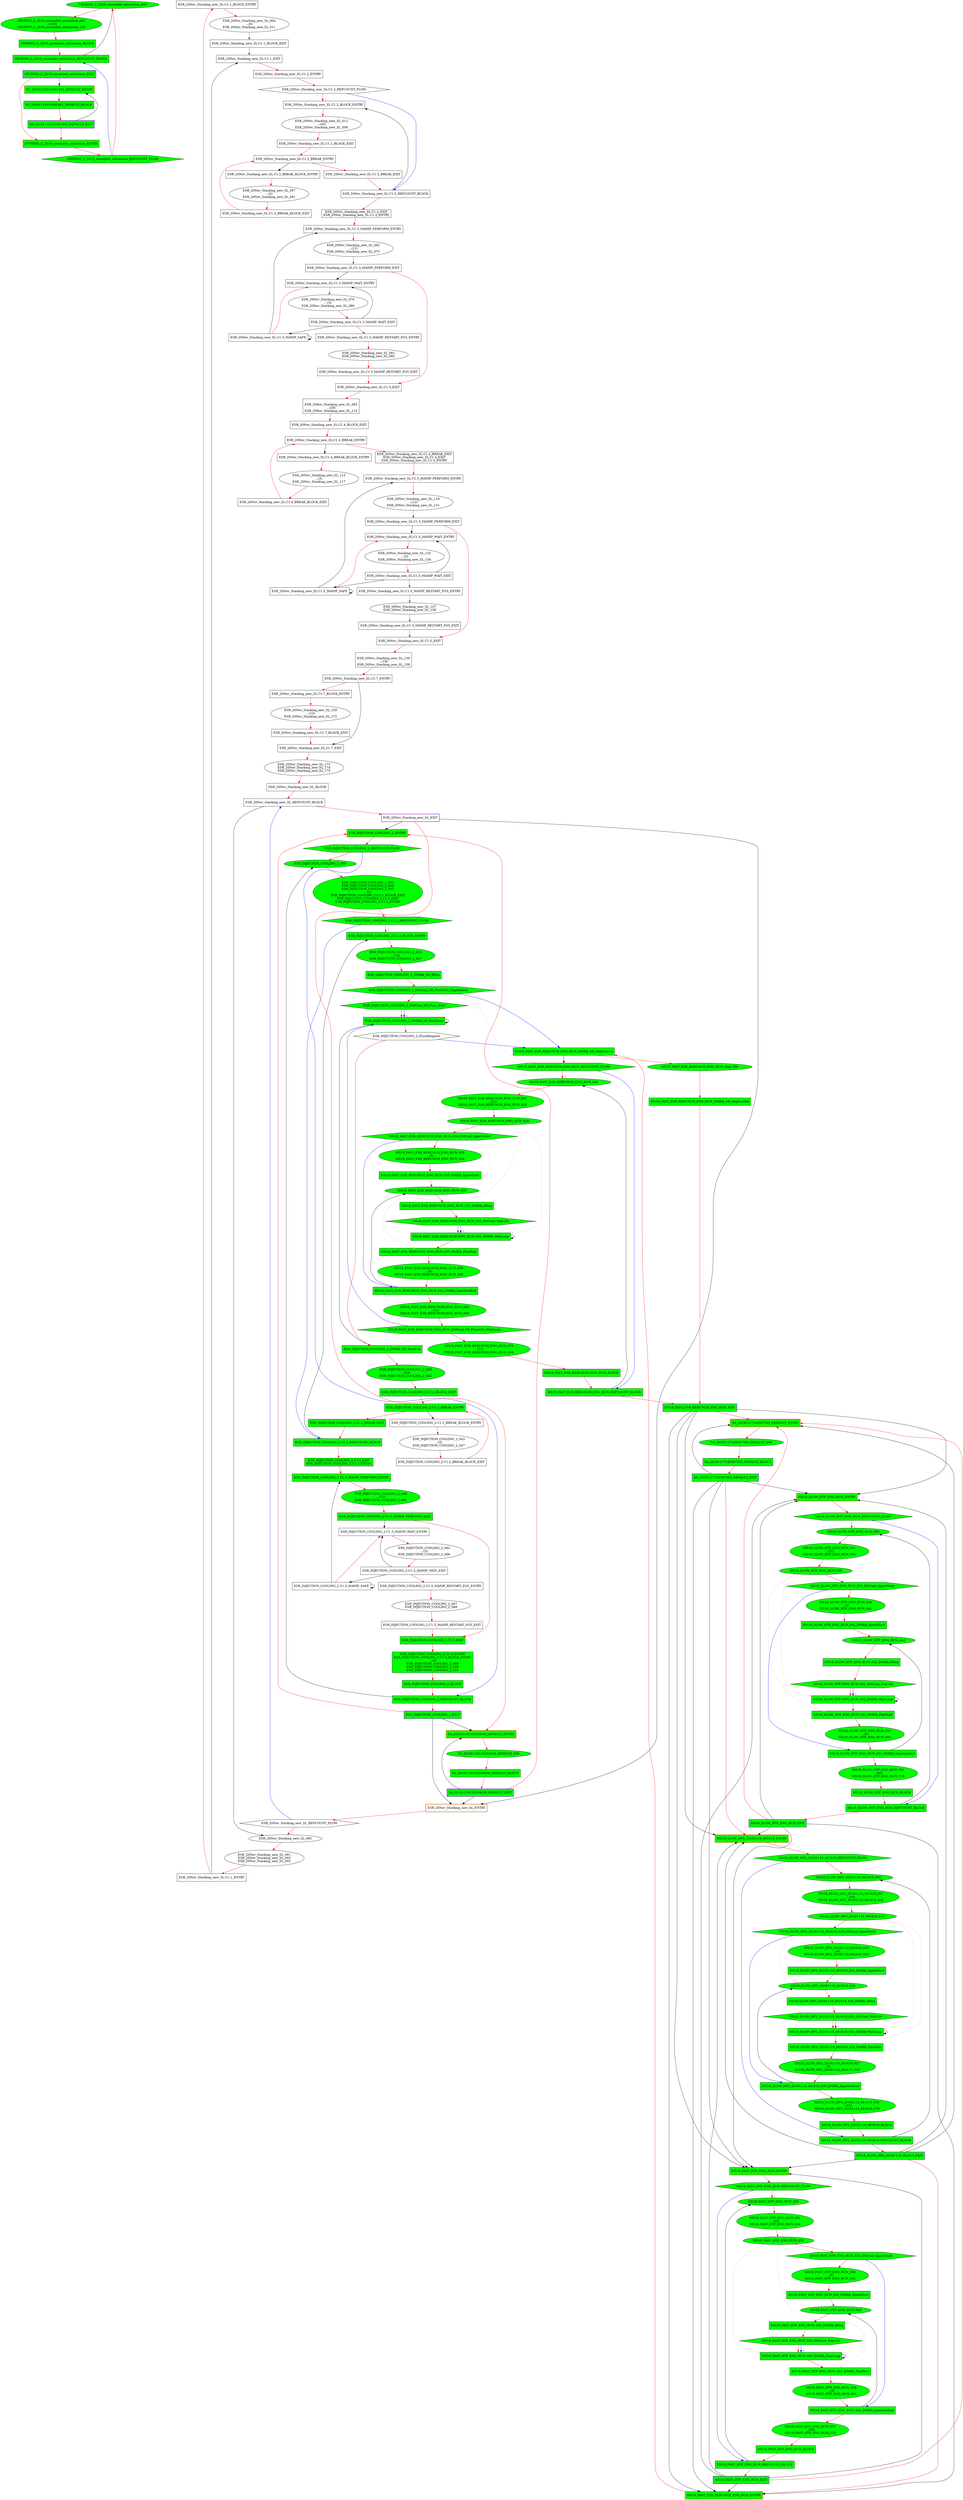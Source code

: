 digraph G {
graph [
name="-compact"
]
CRYRING_C_2019_november_extraction_000 [beamin=0, beamproc=undefined, bpentry=false, bpexit=false, bpid=10, color=black, evtno=259, fid=1, fillcolor=green, gid=200, id="0x10c8103000100280", par="0x0000040000000000", patentry=false, patexit=false, pattern=CRYRING_C_2019_november_extraction, reqnobeam=0, shape=oval, sid=1, style=filled, tef=0, toffs=0, type=tmsg, vacc=0];
CRYRING_C_2019_november_extraction_BLOCK [beamproc=undefined, bpentry=false, bpexit=false, color=black, fillcolor=green, patentry=false, patexit=false, pattern=CRYRING_C_2019_november_extraction, qhi=false, qil=false, qlo=false, shape=rectangle, style=filled, tperiod=6892000000, type=block];
CRYRING_C_2019_november_extraction_ENTRY [beamproc=undefined, bpentry=false, bpexit=false, color=darkorange3, fillcolor=green, patentry=true, patexit=false, pattern=CRYRING_C_2019_november_extraction, penwidth=2, qhi=false, qil=false, qlo=false, shape=rectangle, style=filled, tperiod=10000, type=block];
CRYRING_C_2019_november_extraction_EXIT [beamproc=undefined, bpentry=false, bpexit=false, color=purple, fillcolor=green, patentry=false, patexit=true, pattern=CRYRING_C_2019_november_extraction, penwidth=2, qhi=true, qil=true, qlo=true, shape=rectangle, style=filled, tperiod=10000, type=block];
CRYRING_C_2019_november_extraction_REPCOUNT_BLOCK [beamproc=undefined, bpentry=false, bpexit=false, color=black, fillcolor=green, patentry=false, patexit=false, pattern=CRYRING_C_2019_november_extraction, qhi=false, qil=false, qlo=true, shape=rectangle, style=filled, tperiod=10000, type=block];
CRYRING_C_2019_november_extraction_REPCOUNT_FLOW [beamproc=undefined, bpentry=false, bpexit=false, color=black, fillcolor=green, patentry=false, patexit=false, pattern=CRYRING_C_2019_november_extraction, prio=0, shape=hexagon, style=filled, toffs=0, tvalid=0, type=flow];
"ESR_20Nov_Stacking_new_SL.C1.1_BLOCK_ENTRY" [beamproc=undefined, bpentry=false, bpexit=false, color=black, fillcolor=white, patentry=false, patexit=false, pattern=ESR_20Nov_Stacking_new_SL, qhi=false, qil=false, qlo=false, shape=rectangle, style=filled, tperiod=10000, type=block];
"ESR_20Nov_Stacking_new_SL.C1.1_BLOCK_EXIT" [beamproc=undefined, bpentry=false, bpexit=false, color=black, fillcolor=white, patentry=false, patexit=false, pattern=ESR_20Nov_Stacking_new_SL, qhi=false, qil=false, qlo=false, shape=rectangle, style=filled, tperiod=2866000000, type=block];
"ESR_20Nov_Stacking_new_SL.C1.1_ENTRY" [beamproc=undefined, bpentry=false, bpexit=false, color=black, fillcolor=white, patentry=false, patexit=false, pattern=ESR_20Nov_Stacking_new_SL, qhi=false, qil=false, qlo=true, shape=rectangle, style=filled, tperiod=20000000, type=block];
"ESR_20Nov_Stacking_new_SL.C1.1_EXIT" [beamproc=undefined, bpentry=false, bpexit=false, color=black, fillcolor=white, patentry=false, patexit=false, pattern=ESR_20Nov_Stacking_new_SL, qhi=false, qil=false, qlo=false, shape=rectangle, style=filled, tperiod=10000, type=block];
"ESR_20Nov_Stacking_new_SL.C1.2_BLOCK_ENTRY" [beamproc=undefined, bpentry=false, bpexit=false, color=black, fillcolor=white, patentry=false, patexit=false, pattern=ESR_20Nov_Stacking_new_SL, qhi=false, qil=false, qlo=false, shape=rectangle, style=filled, tperiod=10000, type=block];
"ESR_20Nov_Stacking_new_SL.C1.2_BLOCK_EXIT" [beamproc=undefined, bpentry=false, bpexit=false, color=black, fillcolor=white, patentry=false, patexit=false, pattern=ESR_20Nov_Stacking_new_SL, qhi=false, qil=false, qlo=false, shape=rectangle, style=filled, tperiod=20920000000, type=block];
"ESR_20Nov_Stacking_new_SL.C1.2_BREAK_BLOCK_ENTRY" [beamproc=undefined, bpentry=false, bpexit=false, color=black, fillcolor=white, patentry=false, patexit=false, pattern=ESR_20Nov_Stacking_new_SL, qhi=false, qil=false, qlo=false, shape=rectangle, style=filled, tperiod=10000, type=block];
"ESR_20Nov_Stacking_new_SL.C1.2_BREAK_BLOCK_EXIT" [beamproc=undefined, bpentry=false, bpexit=false, color=black, fillcolor=white, patentry=false, patexit=false, pattern=ESR_20Nov_Stacking_new_SL, qhi=false, qil=false, qlo=false, shape=rectangle, style=filled, tperiod=270000000, type=block];
"ESR_20Nov_Stacking_new_SL.C1.2_BREAK_ENTRY" [beamproc=undefined, bpentry=false, bpexit=false, color=black, fillcolor=white, patentry=false, patexit=false, pattern=ESR_20Nov_Stacking_new_SL, qhi=false, qil=false, qlo=true, shape=rectangle, style=filled, tperiod=10000, type=block];
"ESR_20Nov_Stacking_new_SL.C1.2_BREAK_EXIT" [beamproc=undefined, bpentry=false, bpexit=false, color=black, fillcolor=white, patentry=false, patexit=false, pattern=ESR_20Nov_Stacking_new_SL, qhi=false, qil=false, qlo=false, shape=rectangle, style=filled, tperiod=10000, type=block];
"ESR_20Nov_Stacking_new_SL.C1.2_ENTRY" [beamproc=undefined, bpentry=false, bpexit=false, color=black, fillcolor=white, patentry=false, patexit=false, pattern=ESR_20Nov_Stacking_new_SL, qhi=false, qil=false, qlo=false, shape=rectangle, style=filled, tperiod=10000, type=block];
"ESR_20Nov_Stacking_new_SL.C1.2_REPCOUNT_BLOCK" [beamproc=undefined, bpentry=false, bpexit=false, color=black, fillcolor=white, patentry=false, patexit=false, pattern=ESR_20Nov_Stacking_new_SL, qhi=false, qil=false, qlo=true, shape=rectangle, style=filled, tperiod=10000, type=block];
"ESR_20Nov_Stacking_new_SL.C1.2_REPCOUNT_FLOW" [beamproc=undefined, bpentry=false, bpexit=false, color=black, fillcolor=white, patentry=false, patexit=false, pattern=ESR_20Nov_Stacking_new_SL, prio=0, shape=hexagon, style=filled, toffs=0, tvalid=0, type=flow];
"ESR_20Nov_Stacking_new_SL.C1.3_EXIT" [beamproc=undefined, bpentry=false, bpexit=false, color=black, fillcolor=white, patentry=false, patexit=false, pattern=ESR_20Nov_Stacking_new_SL, qhi=false, qil=false, qlo=false, shape=rectangle, style=filled, tperiod=10000, type=block];
"ESR_20Nov_Stacking_new_SL.C1.3_MANIP_PERFORM_ENTRY" [beamproc=undefined, bpentry=false, bpexit=false, color=black, fillcolor=white, patentry=false, patexit=false, pattern=ESR_20Nov_Stacking_new_SL, qhi=false, qil=false, qlo=false, shape=rectangle, style=filled, tperiod=10000, type=block];
"ESR_20Nov_Stacking_new_SL.C1.3_MANIP_PERFORM_EXIT" [beamproc=undefined, bpentry=false, bpexit=false, color=black, fillcolor=white, patentry=false, patexit=false, pattern=ESR_20Nov_Stacking_new_SL, qhi=false, qil=false, qlo=true, shape=rectangle, style=filled, tperiod=310000000, type=block];
"ESR_20Nov_Stacking_new_SL.C1.3_MANIP_RESTART_FGS_ENTRY" [beamproc=undefined, bpentry=false, bpexit=false, color=black, fillcolor=white, patentry=false, patexit=false, pattern=ESR_20Nov_Stacking_new_SL, qhi=false, qil=false, qlo=false, shape=rectangle, style=filled, tperiod=10000, type=block];
"ESR_20Nov_Stacking_new_SL.C1.3_MANIP_RESTART_FGS_EXIT" [beamproc=undefined, bpentry=false, bpexit=false, color=black, fillcolor=white, patentry=false, patexit=false, pattern=ESR_20Nov_Stacking_new_SL, qhi=false, qil=false, qlo=false, shape=rectangle, style=filled, tperiod=206000000, type=block];
"ESR_20Nov_Stacking_new_SL.C1.3_MANIP_SAFE" [beamproc=undefined, bpentry=false, bpexit=false, color=black, fillcolor=white, patentry=false, patexit=false, pattern=ESR_20Nov_Stacking_new_SL, qhi=false, qil=false, qlo=true, shape=rectangle, style=filled, tperiod=10000000, type=block];
"ESR_20Nov_Stacking_new_SL.C1.3_MANIP_WAIT_ENTRY" [beamproc=undefined, bpentry=false, bpexit=false, color=black, fillcolor=white, patentry=false, patexit=false, pattern=ESR_20Nov_Stacking_new_SL, qhi=false, qil=false, qlo=false, shape=rectangle, style=filled, tperiod=10000, type=block];
"ESR_20Nov_Stacking_new_SL.C1.3_MANIP_WAIT_EXIT" [beamproc=undefined, bpentry=false, bpexit=false, color=black, fillcolor=white, patentry=false, patexit=false, pattern=ESR_20Nov_Stacking_new_SL, qhi=false, qil=false, qlo=true, shape=rectangle, style=filled, tperiod=270000000, type=block];
"ESR_20Nov_Stacking_new_SL.C1.4_BLOCK_EXIT" [beamproc=undefined, bpentry=false, bpexit=false, color=black, fillcolor=white, patentry=false, patexit=false, pattern=ESR_20Nov_Stacking_new_SL, qhi=false, qil=false, qlo=false, shape=rectangle, style=filled, tperiod=20400000000, type=block];
"ESR_20Nov_Stacking_new_SL.C1.4_BREAK_BLOCK_ENTRY" [beamproc=undefined, bpentry=false, bpexit=false, color=black, fillcolor=white, patentry=false, patexit=false, pattern=ESR_20Nov_Stacking_new_SL, qhi=false, qil=false, qlo=false, shape=rectangle, style=filled, tperiod=10000, type=block];
"ESR_20Nov_Stacking_new_SL.C1.4_BREAK_BLOCK_EXIT" [beamproc=undefined, bpentry=false, bpexit=false, color=black, fillcolor=white, patentry=false, patexit=false, pattern=ESR_20Nov_Stacking_new_SL, qhi=false, qil=false, qlo=false, shape=rectangle, style=filled, tperiod=270000000, type=block];
"ESR_20Nov_Stacking_new_SL.C1.4_BREAK_ENTRY" [beamproc=undefined, bpentry=false, bpexit=false, color=black, fillcolor=white, patentry=false, patexit=false, pattern=ESR_20Nov_Stacking_new_SL, qhi=false, qil=false, qlo=true, shape=rectangle, style=filled, tperiod=10000, type=block];
"ESR_20Nov_Stacking_new_SL.C1.5_EXIT" [beamproc=undefined, bpentry=false, bpexit=false, color=black, fillcolor=white, patentry=false, patexit=false, pattern=ESR_20Nov_Stacking_new_SL, qhi=false, qil=false, qlo=false, shape=rectangle, style=filled, tperiod=10000, type=block];
"ESR_20Nov_Stacking_new_SL.C1.5_MANIP_PERFORM_ENTRY" [beamproc=undefined, bpentry=false, bpexit=false, color=black, fillcolor=white, patentry=false, patexit=false, pattern=ESR_20Nov_Stacking_new_SL, qhi=false, qil=false, qlo=false, shape=rectangle, style=filled, tperiod=10000, type=block];
"ESR_20Nov_Stacking_new_SL.C1.5_MANIP_PERFORM_EXIT" [beamproc=undefined, bpentry=false, bpexit=false, color=black, fillcolor=white, patentry=false, patexit=false, pattern=ESR_20Nov_Stacking_new_SL, qhi=false, qil=false, qlo=true, shape=rectangle, style=filled, tperiod=310000000, type=block];
"ESR_20Nov_Stacking_new_SL.C1.5_MANIP_RESTART_FGS_ENTRY" [beamproc=undefined, bpentry=false, bpexit=false, color=black, fillcolor=white, patentry=false, patexit=false, pattern=ESR_20Nov_Stacking_new_SL, qhi=false, qil=false, qlo=false, shape=rectangle, style=filled, tperiod=10000, type=block];
"ESR_20Nov_Stacking_new_SL.C1.5_MANIP_RESTART_FGS_EXIT" [beamproc=undefined, bpentry=false, bpexit=false, color=black, fillcolor=white, patentry=false, patexit=false, pattern=ESR_20Nov_Stacking_new_SL, qhi=false, qil=false, qlo=false, shape=rectangle, style=filled, tperiod=206000000, type=block];
"ESR_20Nov_Stacking_new_SL.C1.5_MANIP_SAFE" [beamproc=undefined, bpentry=false, bpexit=false, color=black, fillcolor=white, patentry=false, patexit=false, pattern=ESR_20Nov_Stacking_new_SL, qhi=false, qil=false, qlo=true, shape=rectangle, style=filled, tperiod=10000000, type=block];
"ESR_20Nov_Stacking_new_SL.C1.5_MANIP_WAIT_ENTRY" [beamproc=undefined, bpentry=false, bpexit=false, color=black, fillcolor=white, patentry=false, patexit=false, pattern=ESR_20Nov_Stacking_new_SL, qhi=false, qil=false, qlo=false, shape=rectangle, style=filled, tperiod=10000, type=block];
"ESR_20Nov_Stacking_new_SL.C1.5_MANIP_WAIT_EXIT" [beamproc=undefined, bpentry=false, bpexit=false, color=black, fillcolor=white, patentry=false, patexit=false, pattern=ESR_20Nov_Stacking_new_SL, qhi=false, qil=false, qlo=true, shape=rectangle, style=filled, tperiod=270000000, type=block];
"ESR_20Nov_Stacking_new_SL.C1.7_BLOCK_ENTRY" [beamproc=undefined, bpentry=false, bpexit=false, color=black, fillcolor=white, patentry=false, patexit=false, pattern=ESR_20Nov_Stacking_new_SL, qhi=false, qil=false, qlo=false, shape=rectangle, style=filled, tperiod=10000, type=block];
"ESR_20Nov_Stacking_new_SL.C1.7_BLOCK_EXIT" [beamproc=undefined, bpentry=false, bpexit=false, color=black, fillcolor=white, patentry=false, patexit=false, pattern=ESR_20Nov_Stacking_new_SL, qhi=false, qil=false, qlo=false, shape=rectangle, style=filled, tperiod=2930020000, type=block];
"ESR_20Nov_Stacking_new_SL.C1.7_ENTRY" [beamproc=undefined, bpentry=false, bpexit=false, color=black, fillcolor=white, patentry=false, patexit=false, pattern=ESR_20Nov_Stacking_new_SL, qhi=false, qil=false, qlo=true, shape=rectangle, style=filled, tperiod=10000, type=block];
"ESR_20Nov_Stacking_new_SL.C1.7_EXIT" [beamproc=undefined, bpentry=false, bpexit=false, color=black, fillcolor=white, patentry=false, patexit=false, pattern=ESR_20Nov_Stacking_new_SL, qhi=false, qil=false, qlo=false, shape=rectangle, style=filled, tperiod=10000, type=block];
ESR_20Nov_Stacking_new_SL_000 [beamin=0, beamproc=undefined, bpentry=false, bpexit=false, bpid=35, color=black, evtno=255, fid=1, fillcolor=white, gid=340, id="0x11540ff000c008c0", par="0x0000180000000000", patentry=false, patexit=false, pattern=ESR_20Nov_Stacking_new_SL, reqnobeam=0, shape=oval, sid=12, style=filled, tef=0, toffs=0, type=tmsg, vacc=0];
ESR_20Nov_Stacking_new_SL_BLOCK [beamproc=undefined, bpentry=false, bpexit=false, color=black, fillcolor=white, patentry=false, patexit=false, pattern=ESR_20Nov_Stacking_new_SL, qhi=false, qil=false, qlo=false, shape=rectangle, style=filled, tperiod=53980000, type=block];
ESR_20Nov_Stacking_new_SL_ENTRY [beamproc=undefined, bpentry=false, bpexit=false, color=darkorange3, fillcolor=white, patentry=true, patexit=false, pattern=ESR_20Nov_Stacking_new_SL, penwidth=2, qhi=false, qil=false, qlo=false, shape=rectangle, style=filled, tperiod=10000, type=block];
ESR_20Nov_Stacking_new_SL_EXIT [beamproc=undefined, bpentry=false, bpexit=false, color=purple, fillcolor=white, patentry=false, patexit=true, pattern=ESR_20Nov_Stacking_new_SL, penwidth=2, qhi=true, qil=true, qlo=true, shape=rectangle, style=filled, tperiod=10000, type=block];
ESR_20Nov_Stacking_new_SL_REPCOUNT_BLOCK [beamproc=undefined, bpentry=false, bpexit=false, color=black, fillcolor=white, patentry=false, patexit=false, pattern=ESR_20Nov_Stacking_new_SL, qhi=false, qil=false, qlo=true, shape=rectangle, style=filled, tperiod=10000, type=block];
ESR_20Nov_Stacking_new_SL_REPCOUNT_FLOW [beamproc=undefined, bpentry=false, bpexit=false, color=black, fillcolor=white, patentry=false, patexit=false, pattern=ESR_20Nov_Stacking_new_SL, prio=0, shape=hexagon, style=filled, toffs=0, tvalid=0, type=flow];
"ESR_INJECTION_COOLING_2.C1.2_BLOCK_ENTRY" [beamproc=undefined, bpentry=false, bpexit=false, color=black, fillcolor=green, patentry=false, patexit=false, pattern=ESR_INJECTION_COOLING_2, qhi=false, qil=false, qlo=false, shape=rectangle, style=filled, tperiod=10000, type=block];
"ESR_INJECTION_COOLING_2.C1.2_BLOCK_EXIT" [beamproc=undefined, bpentry=false, bpexit=false, color=black, fillcolor=green, patentry=false, patexit=false, pattern=ESR_INJECTION_COOLING_2, qhi=false, qil=false, qlo=false, shape=rectangle, style=filled, tperiod=5193980000, type=block];
"ESR_INJECTION_COOLING_2.C1.2_BREAK_BLOCK_ENTRY" [beamproc=undefined, bpentry=false, bpexit=false, color=black, fillcolor=white, patentry=false, patexit=false, pattern=ESR_INJECTION_COOLING_2, qhi=false, qil=false, qlo=false, shape=rectangle, style=filled, tperiod=10000, type=block];
"ESR_INJECTION_COOLING_2.C1.2_BREAK_BLOCK_EXIT" [beamproc=undefined, bpentry=false, bpexit=false, color=black, fillcolor=white, patentry=false, patexit=false, pattern=ESR_INJECTION_COOLING_2, qhi=false, qil=false, qlo=false, shape=rectangle, style=filled, tperiod=270000000, type=block];
"ESR_INJECTION_COOLING_2.C1.2_BREAK_ENTRY" [beamproc=undefined, bpentry=false, bpexit=false, color=black, fillcolor=green, patentry=false, patexit=false, pattern=ESR_INJECTION_COOLING_2, qhi=false, qil=false, qlo=true, shape=rectangle, style=filled, tperiod=10000, type=block];
"ESR_INJECTION_COOLING_2.C1.2_BREAK_EXIT" [beamproc=undefined, bpentry=false, bpexit=false, color=black, fillcolor=green, patentry=false, patexit=false, pattern=ESR_INJECTION_COOLING_2, qhi=false, qil=false, qlo=false, shape=rectangle, style=filled, tperiod=10000, type=block];
"ESR_INJECTION_COOLING_2.C1.2_REPCOUNT_BLOCK" [beamproc=undefined, bpentry=false, bpexit=false, color=black, fillcolor=green, patentry=false, patexit=false, pattern=ESR_INJECTION_COOLING_2, qhi=false, qil=false, qlo=true, shape=rectangle, style=filled, tperiod=10000, type=block];
"ESR_INJECTION_COOLING_2.C1.2_REPCOUNT_FLOW" [beamproc=undefined, bpentry=false, bpexit=false, color=black, fillcolor=green, patentry=false, patexit=false, pattern=ESR_INJECTION_COOLING_2, prio=0, shape=hexagon, style=filled, toffs=0, tvalid=0, type=flow];
"ESR_INJECTION_COOLING_2.C1.3_EXIT" [beamproc=undefined, bpentry=false, bpexit=false, color=black, fillcolor=green, patentry=false, patexit=false, pattern=ESR_INJECTION_COOLING_2, qhi=false, qil=false, qlo=false, shape=rectangle, style=filled, tperiod=10000, type=block];
"ESR_INJECTION_COOLING_2.C1.3_MANIP_PERFORM_ENTRY" [beamproc=undefined, bpentry=false, bpexit=false, color=black, fillcolor=green, patentry=false, patexit=false, pattern=ESR_INJECTION_COOLING_2, qhi=false, qil=false, qlo=false, shape=rectangle, style=filled, tperiod=10000, type=block];
"ESR_INJECTION_COOLING_2.C1.3_MANIP_PERFORM_EXIT" [beamproc=undefined, bpentry=false, bpexit=false, color=black, fillcolor=green, patentry=false, patexit=false, pattern=ESR_INJECTION_COOLING_2, qhi=false, qil=false, qlo=true, shape=rectangle, style=filled, tperiod=310000000, type=block];
"ESR_INJECTION_COOLING_2.C1.3_MANIP_RESTART_FGS_ENTRY" [beamproc=undefined, bpentry=false, bpexit=false, color=black, fillcolor=white, patentry=false, patexit=false, pattern=ESR_INJECTION_COOLING_2, qhi=false, qil=false, qlo=false, shape=rectangle, style=filled, tperiod=10000, type=block];
"ESR_INJECTION_COOLING_2.C1.3_MANIP_RESTART_FGS_EXIT" [beamproc=undefined, bpentry=false, bpexit=false, color=black, fillcolor=white, patentry=false, patexit=false, pattern=ESR_INJECTION_COOLING_2, qhi=false, qil=false, qlo=false, shape=rectangle, style=filled, tperiod=206000000, type=block];
"ESR_INJECTION_COOLING_2.C1.3_MANIP_SAFE" [beamproc=undefined, bpentry=false, bpexit=false, color=black, fillcolor=white, patentry=false, patexit=false, pattern=ESR_INJECTION_COOLING_2, qhi=false, qil=false, qlo=true, shape=rectangle, style=filled, tperiod=10000000, type=block];
"ESR_INJECTION_COOLING_2.C1.3_MANIP_WAIT_ENTRY" [beamproc=undefined, bpentry=false, bpexit=false, color=black, fillcolor=white, patentry=false, patexit=false, pattern=ESR_INJECTION_COOLING_2, qhi=false, qil=false, qlo=false, shape=rectangle, style=filled, tperiod=10000, type=block];
"ESR_INJECTION_COOLING_2.C1.3_MANIP_WAIT_EXIT" [beamproc=undefined, bpentry=false, bpexit=false, color=black, fillcolor=white, patentry=false, patexit=false, pattern=ESR_INJECTION_COOLING_2, qhi=false, qil=false, qlo=true, shape=rectangle, style=filled, tperiod=270000000, type=block];
ESR_INJECTION_COOLING_2_000 [beamin=0, beamproc=undefined, bpentry=false, bpexit=false, bpid=11, color=black, evtno=255, fid=1, fillcolor=green, gid=340, id="0x11540ff0005002c0", par="0x0000200000000000", patentry=false, patexit=false, pattern=ESR_INJECTION_COOLING_2, reqnobeam=0, shape=oval, sid=5, style=filled, tef=0, toffs=0, type=tmsg, vacc=0];
ESR_INJECTION_COOLING_2_BLOCK [beamproc=undefined, bpentry=false, bpexit=false, color=black, fillcolor=green, patentry=false, patexit=false, pattern=ESR_INJECTION_COOLING_2, qhi=false, qil=false, qlo=false, shape=rectangle, style=filled, tperiod=53980000, type=block];
ESR_INJECTION_COOLING_2_DMBlk_SR_BReq [beamproc=undefined, bpentry=false, bpexit=false, color=black, fillcolor=green, patentry=false, patexit=false, pattern=ESR_INJECTION_COOLING_2, qhi=false, qil=false, qlo=false, shape=rectangle, style=filled, tperiod=3210020000, type=block];
ESR_INJECTION_COOLING_2_DMBlk_SR_WaitEnd [beamproc=undefined, bpentry=false, bpexit=false, color=black, fillcolor=green, patentry=false, patexit=false, pattern=ESR_INJECTION_COOLING_2, qhi=false, qil=false, qlo=false, shape=rectangle, style=filled, tperiod=10000, type=block];
ESR_INJECTION_COOLING_2_DMBlk_SR_WaitLoop [beamproc=undefined, bpentry=false, bpexit=false, color=black, fillcolor=green, patentry=false, patexit=false, pattern=ESR_INJECTION_COOLING_2, qhi=true, qil=true, qlo=true, shape=rectangle, style=filled, tperiod=100000, type=block];
ESR_INJECTION_COOLING_2_DMCmd_SR_Flow_Wait [beamproc=undefined, bpentry=false, bpexit=false, color=black, fillcolor=green, patentry=false, patexit=false, pattern=ESR_INJECTION_COOLING_2, prio=0, shape=hexagon, style=filled, toffs=0, tvalid=0, type=flow];
ESR_INJECTION_COOLING_2_DMCmd_SR_FlushOvr_SkipPattern [beamproc=undefined, bpentry=false, bpexit=false, color=black, fillcolor=green, patentry=false, patexit=false, pattern=ESR_INJECTION_COOLING_2, prio=0, qhi=false, qil=false, qlo=true, shape=hexagon, style=filled, toffs=0, tvalid=0, type=flush];
ESR_INJECTION_COOLING_2_ENTRY [beamproc=undefined, bpentry=false, bpexit=false, color=darkorange3, fillcolor=green, patentry=true, patexit=false, pattern=ESR_INJECTION_COOLING_2, penwidth=2, qhi=false, qil=false, qlo=false, shape=rectangle, style=filled, tperiod=10000, type=block];
ESR_INJECTION_COOLING_2_EXIT [beamproc=undefined, bpentry=false, bpexit=false, color=purple, fillcolor=green, patentry=false, patexit=true, pattern=ESR_INJECTION_COOLING_2, penwidth=2, qhi=true, qil=true, qlo=true, shape=rectangle, style=filled, tperiod=10000, type=block];
ESR_INJECTION_COOLING_2_FlushRequest [beamproc=undefined, bpentry=false, bpexit=false, color=black, fillcolor=white, patentry=false, patexit=false, pattern=ESR_INJECTION_COOLING_2, prio=1, qhi=true, qil=false, qlo=true, shape=hexagon, style=filled, toffs=0, tvalid=0, type=flush];
ESR_INJECTION_COOLING_2_REPCOUNT_BLOCK [beamproc=undefined, bpentry=false, bpexit=false, color=black, fillcolor=green, patentry=false, patexit=false, pattern=ESR_INJECTION_COOLING_2, qhi=false, qil=false, qlo=true, shape=rectangle, style=filled, tperiod=10000, type=block];
ESR_INJECTION_COOLING_2_REPCOUNT_FLOW [beamproc=undefined, bpentry=false, bpexit=false, color=black, fillcolor=green, patentry=false, patexit=false, pattern=ESR_INJECTION_COOLING_2, prio=0, shape=hexagon, style=filled, toffs=0, tvalid=0, type=flow];
SA_20191117145507303_DEFAULT_000 [beamin=0, beamproc=undefined, bpentry=false, bpexit=false, bpid=0, color=black, evtno=255, fid=1, fillcolor=green, gid=300, id="0x112c0ff000000000", par="0x0000000000000000", patentry=false, patexit=false, pattern=SA_20191117145507303_DEFAULT, reqnobeam=0, shape=oval, sid=0, style=filled, tef=0, toffs=500000, type=tmsg, vacc=0];
SA_20191117145507303_DEFAULT_BLOCK [beamproc=undefined, bpentry=false, bpexit=false, color=black, fillcolor=green, patentry=false, patexit=false, pattern=SA_20191117145507303_DEFAULT, qhi=false, qil=false, qlo=false, shape=rectangle, style=filled, tperiod=1000000000, type=block];
SA_20191117145507303_DEFAULT_ENTRY [beamproc=undefined, bpentry=false, bpexit=false, color=darkorange3, fillcolor=green, patentry=true, patexit=false, pattern=SA_20191117145507303_DEFAULT, penwidth=2, qhi=false, qil=false, qlo=false, shape=rectangle, style=filled, tperiod=10000, type=block];
SA_20191117145507303_DEFAULT_EXIT [beamproc=undefined, bpentry=false, bpexit=false, color=purple, fillcolor=green, patentry=false, patexit=true, pattern=SA_20191117145507303_DEFAULT, penwidth=2, qhi=true, qil=true, qlo=true, shape=rectangle, style=filled, tperiod=10000, type=block];
SA_20191118135254028_DEFAULT_000 [beamin=0, beamproc=undefined, bpentry=false, bpexit=false, bpid=0, color=black, evtno=255, fid=1, fillcolor=green, gid=340, id="0x11540ff000000000", par="0x0000000000000000", patentry=false, patexit=false, pattern=SA_20191118135254028_DEFAULT, reqnobeam=0, shape=oval, sid=0, style=filled, tef=0, toffs=500000, type=tmsg, vacc=0];
SA_20191118135254028_DEFAULT_BLOCK [beamproc=undefined, bpentry=false, bpexit=false, color=black, fillcolor=green, patentry=false, patexit=false, pattern=SA_20191118135254028_DEFAULT, qhi=false, qil=false, qlo=false, shape=rectangle, style=filled, tperiod=1000000000, type=block];
SA_20191118135254028_DEFAULT_ENTRY [beamproc=undefined, bpentry=false, bpexit=false, color=darkorange3, fillcolor=green, patentry=true, patexit=false, pattern=SA_20191118135254028_DEFAULT, penwidth=2, qhi=false, qil=false, qlo=false, shape=rectangle, style=filled, tperiod=10000, type=block];
SA_20191118135254028_DEFAULT_EXIT [beamproc=undefined, bpentry=false, bpexit=false, color=purple, fillcolor=green, patentry=false, patexit=true, pattern=SA_20191118135254028_DEFAULT, penwidth=2, qhi=true, qil=true, qlo=true, shape=rectangle, style=filled, tperiod=10000, type=block];
SA_20191119151601402_DEFAULT_BLOCK [beamproc=undefined, bpentry=false, bpexit=false, color=black, fillcolor=green, patentry=false, patexit=false, pattern=SA_20191119151601402_DEFAULT, qhi=false, qil=false, qlo=false, shape=rectangle, style=filled, tperiod=1000000000, type=block];
SA_20191119151601402_DEFAULT_ENTRY [beamproc=undefined, bpentry=false, bpexit=false, color=darkorange3, fillcolor=green, patentry=true, patexit=false, pattern=SA_20191119151601402_DEFAULT, penwidth=2, qhi=false, qil=false, qlo=false, shape=rectangle, style=filled, tperiod=10000, type=block];
SA_20191119151601402_DEFAULT_EXIT [beamproc=undefined, bpentry=false, bpexit=false, color=purple, fillcolor=green, patentry=false, patexit=true, pattern=SA_20191119151601402_DEFAULT, penwidth=2, qhi=true, qil=true, qlo=true, shape=rectangle, style=filled, tperiod=10000, type=block];
SIS18_FAST_ESR_REBUNCH_ENG_RUN_000 [beamin=0, beamproc=undefined, bpentry=false, bpexit=false, bpid=26, color=black, evtno=255, fid=1, fillcolor=green, gid=300, id="0x112c0ff000100680", par="0x0000080000000000", patentry=false, patexit=false, pattern=SIS18_FAST_ESR_REBUNCH_ENG_RUN, reqnobeam=0, shape=oval, sid=1, style=filled, tef=0, toffs=0, type=tmsg, vacc=0];
SIS18_FAST_ESR_REBUNCH_ENG_RUN_024 [beamin=0, beamproc=undefined, bpentry=false, bpexit=false, bpid=1, color=black, evtno=350, fid=1, fillcolor=green, gid=300, id="0x112c15e000100049", par="0x041211c004121228", patentry=false, patexit=false, pattern=SIS18_FAST_ESR_REBUNCH_ENG_RUN, reqnobeam=0, shape=oval, sid=1, style=filled, tef=752131895, toffs=20000024, type=tmsg, vacc=9];
SIS18_FAST_ESR_REBUNCH_ENG_RUN_024_DMCmd_InjectMulti [beamproc=undefined, bpentry=false, bpexit=false, color=black, fillcolor=green, patentry=false, patexit=false, pattern=SIS18_FAST_ESR_REBUNCH_ENG_RUN, prio=0, shape=hexagon, style=filled, toffs=20000025, tvalid=0, type=flow];
SIS18_FAST_ESR_REBUNCH_ENG_RUN_035 [beamin=1, beamproc=undefined, bpentry=false, bpexit=false, bpid=2, color=black, evtno=352, fid=1, fillcolor=green, gid=300, id="0x112c160800100089", par="0x0000080000000000", patentry=false, patexit=false, pattern=SIS18_FAST_ESR_REBUNCH_ENG_RUN, reqnobeam=0, shape=oval, sid=1, style=filled, tef=0, toffs=0, type=tmsg, vacc=9];
SIS18_FAST_ESR_REBUNCH_ENG_RUN_035_DMBlk_BReq [beamproc=undefined, bpentry=false, bpexit=false, color=black, fillcolor=green, patentry=false, patexit=false, pattern=SIS18_FAST_ESR_REBUNCH_ENG_RUN, qhi=false, qil=false, qlo=false, shape=rectangle, style=filled, tperiod=10000, type=block];
SIS18_FAST_ESR_REBUNCH_ENG_RUN_035_DMBlk_FlexWait [beamproc=undefined, bpentry=false, bpexit=false, color=black, fillcolor=green, patentry=false, patexit=false, pattern=SIS18_FAST_ESR_REBUNCH_ENG_RUN, qhi=true, qil=true, qlo=true, shape=rectangle, style=filled, tperiod=71000, type=block];
SIS18_FAST_ESR_REBUNCH_ENG_RUN_035_DMBlk_InjectStart [beamproc=undefined, bpentry=false, bpexit=false, color=black, fillcolor=green, patentry=false, patexit=false, pattern=SIS18_FAST_ESR_REBUNCH_ENG_RUN, qhi=false, qil=false, qlo=false, shape=rectangle, style=filled, tperiod=276000024, type=block];
SIS18_FAST_ESR_REBUNCH_ENG_RUN_035_DMBlk_WaitLoop [beamproc=undefined, bpentry=false, bpexit=false, color=black, fillcolor=green, patentry=false, patexit=false, pattern=SIS18_FAST_ESR_REBUNCH_ENG_RUN, qhi=true, qil=true, qlo=true, shape=rectangle, style=filled, tperiod=10000, type=block];
SIS18_FAST_ESR_REBUNCH_ENG_RUN_035_DMCmd_Wait10s [beamproc=undefined, bpentry=false, bpexit=false, color=black, fillcolor=green, patentry=false, patexit=false, pattern=SIS18_FAST_ESR_REBUNCH_ENG_RUN, prio=0, shape=hexagon, style=filled, toffs=0, tvalid=0, type=flow];
SIS18_FAST_ESR_REBUNCH_ENG_RUN_044_DMBlk_InjectionEnd [beamproc=undefined, bpentry=false, bpexit=false, color=black, fillcolor=green, patentry=false, patexit=false, pattern=SIS18_FAST_ESR_REBUNCH_ENG_RUN, qhi=true, qil=true, qlo=true, shape=rectangle, style=filled, tperiod=509999976, type=block];
SIS18_FAST_ESR_REBUNCH_ENG_RUN_BLOCK [beamproc=undefined, bpentry=false, bpexit=false, color=black, fillcolor=green, patentry=false, patexit=false, pattern=SIS18_FAST_ESR_REBUNCH_ENG_RUN, qhi=false, qil=false, qlo=false, shape=rectangle, style=filled, tperiod=1296000000, type=block];
SIS18_FAST_ESR_REBUNCH_ENG_RUN_DMBlk_SR_SkipEndBlk [beamproc=undefined, bpentry=false, bpexit=false, color=black, fillcolor=green, patentry=false, patexit=false, pattern=SIS18_FAST_ESR_REBUNCH_ENG_RUN, qhi=false, qil=false, qlo=false, shape=rectangle, style=filled, tperiod=40000000, type=block];
SIS18_FAST_ESR_REBUNCH_ENG_RUN_DMBlk_SR_SkipSource [beamproc=undefined, bpentry=false, bpexit=false, color=black, fillcolor=green, patentry=false, patexit=false, pattern=SIS18_FAST_ESR_REBUNCH_ENG_RUN, qhi=true, qil=false, qlo=true, shape=rectangle, style=filled, tperiod=10000, type=block];
SIS18_FAST_ESR_REBUNCH_ENG_RUN_DMCmd_SR_FlushOvr_WaitLoop [beamproc=undefined, bpentry=false, bpexit=false, color=black, fillcolor=green, patentry=false, patexit=false, pattern=SIS18_FAST_ESR_REBUNCH_ENG_RUN, prio=1, qhi=false, qil=false, qlo=true, shape=hexagon, style=filled, toffs=761000000, tvalid=0, type=flush];
SIS18_FAST_ESR_REBUNCH_ENG_RUN_ENTRY [beamproc=undefined, bpentry=false, bpexit=false, color=darkorange3, fillcolor=green, patentry=true, patexit=false, pattern=SIS18_FAST_ESR_REBUNCH_ENG_RUN, penwidth=2, qhi=false, qil=false, qlo=false, shape=rectangle, style=filled, tperiod=10000, type=block];
SIS18_FAST_ESR_REBUNCH_ENG_RUN_EXIT [beamproc=undefined, bpentry=false, bpexit=false, color=purple, fillcolor=green, patentry=false, patexit=true, pattern=SIS18_FAST_ESR_REBUNCH_ENG_RUN, penwidth=2, qhi=true, qil=true, qlo=true, shape=rectangle, style=filled, tperiod=10000, type=block];
SIS18_FAST_ESR_REBUNCH_ENG_RUN_REPCOUNT_BLOCK [beamproc=undefined, bpentry=false, bpexit=false, color=black, fillcolor=green, patentry=false, patexit=false, pattern=SIS18_FAST_ESR_REBUNCH_ENG_RUN, qhi=false, qil=false, qlo=true, shape=rectangle, style=filled, tperiod=10000, type=block];
SIS18_FAST_ESR_REBUNCH_ENG_RUN_REPCOUNT_FLOW [beamproc=undefined, bpentry=false, bpexit=false, color=black, fillcolor=green, patentry=false, patexit=false, pattern=SIS18_FAST_ESR_REBUNCH_ENG_RUN, prio=0, shape=hexagon, style=filled, toffs=0, tvalid=0, type=flow];
SIS18_FAST_ESR_REBUNCH_ENG_RUN_Skip_000 [beamin=0, beamproc=undefined, bpentry=false, bpexit=false, bpid=0, color=black, evtno=255, fid=1, fillcolor=green, gid=300, id="0x112c0ff000000000", par="0x0000080000000000", patentry=false, patexit=false, pattern=SIS18_FAST_ESR_REBUNCH_ENG_RUN, reqnobeam=0, shape=oval, sid=0, style=filled, tef=0, toffs=20000, type=tmsg, vacc=0];
SIS18_FAST_HTP_ENG_RUN_000 [beamin=0, beamproc=undefined, bpentry=false, bpexit=false, bpid=34, color=black, evtno=255, fid=1, fillcolor=green, gid=300, id="0x112c0ff000400880", par="0x0000100000000000", patentry=false, patexit=false, pattern=SIS18_FAST_HTP_ENG_RUN, reqnobeam=0, shape=oval, sid=4, style=filled, tef=0, toffs=0, type=tmsg, vacc=0];
SIS18_FAST_HTP_ENG_RUN_035 [beamin=0, beamproc=undefined, bpentry=false, bpexit=false, bpid=27, color=black, evtno=350, fid=1, fillcolor=green, gid=300, id="0x112c15e0004006c8", par="0x04122bf404122c5c", patentry=false, patexit=false, pattern=SIS18_FAST_HTP_ENG_RUN, reqnobeam=0, shape=oval, sid=4, style=filled, tef=93637783, toffs=20000024, type=tmsg, vacc=8];
SIS18_FAST_HTP_ENG_RUN_035_DMCmd_InjectMulti [beamproc=undefined, bpentry=false, bpexit=false, color=black, fillcolor=green, patentry=false, patexit=false, pattern=SIS18_FAST_HTP_ENG_RUN, prio=0, shape=hexagon, style=filled, toffs=20000025, tvalid=0, type=flow];
SIS18_FAST_HTP_ENG_RUN_043 [beamin=1, beamproc=undefined, bpentry=false, bpexit=false, bpid=28, color=black, evtno=352, fid=1, fillcolor=green, gid=300, id="0x112c160800400708", par="0x0000100000000000", patentry=false, patexit=false, pattern=SIS18_FAST_HTP_ENG_RUN, reqnobeam=0, shape=oval, sid=4, style=filled, tef=0, toffs=0, type=tmsg, vacc=8];
SIS18_FAST_HTP_ENG_RUN_043_DMBlk_BReq [beamproc=undefined, bpentry=false, bpexit=false, color=black, fillcolor=green, patentry=false, patexit=false, pattern=SIS18_FAST_HTP_ENG_RUN, qhi=false, qil=false, qlo=false, shape=rectangle, style=filled, tperiod=10000, type=block];
SIS18_FAST_HTP_ENG_RUN_043_DMBlk_FlexWait [beamproc=undefined, bpentry=false, bpexit=false, color=black, fillcolor=green, patentry=false, patexit=false, pattern=SIS18_FAST_HTP_ENG_RUN, qhi=true, qil=true, qlo=true, shape=rectangle, style=filled, tperiod=71000, type=block];
SIS18_FAST_HTP_ENG_RUN_043_DMBlk_InjectStart [beamproc=undefined, bpentry=false, bpexit=false, color=black, fillcolor=green, patentry=false, patexit=false, pattern=SIS18_FAST_HTP_ENG_RUN, qhi=false, qil=false, qlo=false, shape=rectangle, style=filled, tperiod=276000024, type=block];
SIS18_FAST_HTP_ENG_RUN_043_DMBlk_WaitLoop [beamproc=undefined, bpentry=false, bpexit=false, color=black, fillcolor=green, patentry=false, patexit=false, pattern=SIS18_FAST_HTP_ENG_RUN, qhi=true, qil=true, qlo=true, shape=rectangle, style=filled, tperiod=10000, type=block];
SIS18_FAST_HTP_ENG_RUN_043_DMCmd_Wait10s [beamproc=undefined, bpentry=false, bpexit=false, color=black, fillcolor=green, patentry=false, patexit=false, pattern=SIS18_FAST_HTP_ENG_RUN, prio=0, shape=hexagon, style=filled, toffs=0, tvalid=0, type=flow];
SIS18_FAST_HTP_ENG_RUN_052_DMBlk_InjectionEnd [beamproc=undefined, bpentry=false, bpexit=false, color=black, fillcolor=green, patentry=false, patexit=false, pattern=SIS18_FAST_HTP_ENG_RUN, qhi=true, qil=true, qlo=true, shape=rectangle, style=filled, tperiod=125999976, type=block];
SIS18_FAST_HTP_ENG_RUN_BLOCK [beamproc=undefined, bpentry=false, bpexit=false, color=black, fillcolor=green, patentry=false, patexit=false, pattern=SIS18_FAST_HTP_ENG_RUN, qhi=false, qil=false, qlo=false, shape=rectangle, style=filled, tperiod=1010000000, type=block];
SIS18_FAST_HTP_ENG_RUN_ENTRY [beamproc=undefined, bpentry=false, bpexit=false, color=darkorange3, fillcolor=green, patentry=true, patexit=false, pattern=SIS18_FAST_HTP_ENG_RUN, penwidth=2, qhi=false, qil=false, qlo=false, shape=rectangle, style=filled, tperiod=10000, type=block];
SIS18_FAST_HTP_ENG_RUN_EXIT [beamproc=undefined, bpentry=false, bpexit=false, color=purple, fillcolor=green, patentry=false, patexit=true, pattern=SIS18_FAST_HTP_ENG_RUN, penwidth=2, qhi=true, qil=true, qlo=true, shape=rectangle, style=filled, tperiod=10000, type=block];
SIS18_FAST_HTP_ENG_RUN_REPCOUNT_BLOCK [beamproc=undefined, bpentry=false, bpexit=false, color=black, fillcolor=green, patentry=false, patexit=false, pattern=SIS18_FAST_HTP_ENG_RUN, qhi=false, qil=false, qlo=true, shape=rectangle, style=filled, tperiod=10000, type=block];
SIS18_FAST_HTP_ENG_RUN_REPCOUNT_FLOW [beamproc=undefined, bpentry=false, bpexit=false, color=black, fillcolor=green, patentry=false, patexit=false, pattern=SIS18_FAST_HTP_ENG_RUN, prio=0, shape=hexagon, style=filled, toffs=0, tvalid=0, type=flow];
SIS18_SLOW_HFS_20191119_061619_000 [beamin=0, beamproc=undefined, bpentry=false, bpexit=false, bpid=16, color=black, evtno=255, fid=1, fillcolor=green, gid=300, id="0x112c0ff000200400", par="0x0000140000000000", patentry=false, patexit=false, pattern=SIS18_SLOW_HFS_20191119_061619, reqnobeam=0, shape=oval, sid=2, style=filled, tef=0, toffs=0, type=tmsg, vacc=0];
SIS18_SLOW_HFS_20191119_061619_019 [beamin=0, beamproc=undefined, bpentry=false, bpexit=false, bpid=9, color=black, evtno=350, fid=1, fillcolor=green, gid=300, id="0x112c15e00020024a", par="0x04124350041243b8", patentry=false, patexit=false, pattern=SIS18_SLOW_HFS_20191119_061619, reqnobeam=0, shape=oval, sid=2, style=filled, tef=3018310591, toffs=20000024, type=tmsg, vacc=10];
SIS18_SLOW_HFS_20191119_061619_019_DMCmd_InjectMulti [beamproc=undefined, bpentry=false, bpexit=false, color=black, fillcolor=green, patentry=false, patexit=false, pattern=SIS18_SLOW_HFS_20191119_061619, prio=0, shape=hexagon, style=filled, toffs=20000025, tvalid=0, type=flow];
SIS18_SLOW_HFS_20191119_061619_026 [beamin=1, beamproc=undefined, bpentry=false, bpexit=false, bpid=10, color=black, evtno=352, fid=1, fillcolor=green, gid=300, id="0x112c16080020028a", par="0x0000140000000000", patentry=false, patexit=false, pattern=SIS18_SLOW_HFS_20191119_061619, reqnobeam=0, shape=oval, sid=2, style=filled, tef=0, toffs=0, type=tmsg, vacc=10];
SIS18_SLOW_HFS_20191119_061619_026_DMBlk_BReq [beamproc=undefined, bpentry=false, bpexit=false, color=black, fillcolor=green, patentry=false, patexit=false, pattern=SIS18_SLOW_HFS_20191119_061619, qhi=false, qil=false, qlo=false, shape=rectangle, style=filled, tperiod=10000, type=block];
SIS18_SLOW_HFS_20191119_061619_026_DMBlk_FlexWait [beamproc=undefined, bpentry=false, bpexit=false, color=black, fillcolor=green, patentry=false, patexit=false, pattern=SIS18_SLOW_HFS_20191119_061619, qhi=true, qil=true, qlo=true, shape=rectangle, style=filled, tperiod=71000, type=block];
SIS18_SLOW_HFS_20191119_061619_026_DMBlk_InjectStart [beamproc=undefined, bpentry=false, bpexit=false, color=black, fillcolor=green, patentry=false, patexit=false, pattern=SIS18_SLOW_HFS_20191119_061619, qhi=false, qil=false, qlo=false, shape=rectangle, style=filled, tperiod=276000024, type=block];
SIS18_SLOW_HFS_20191119_061619_026_DMBlk_WaitLoop [beamproc=undefined, bpentry=false, bpexit=false, color=black, fillcolor=green, patentry=false, patexit=false, pattern=SIS18_SLOW_HFS_20191119_061619, qhi=true, qil=true, qlo=true, shape=rectangle, style=filled, tperiod=10000, type=block];
SIS18_SLOW_HFS_20191119_061619_026_DMCmd_Wait10s [beamproc=undefined, bpentry=false, bpexit=false, color=black, fillcolor=green, patentry=false, patexit=false, pattern=SIS18_SLOW_HFS_20191119_061619, prio=0, shape=hexagon, style=filled, toffs=0, tvalid=0, type=flow];
SIS18_SLOW_HFS_20191119_061619_035_DMBlk_InjectionEnd [beamproc=undefined, bpentry=false, bpexit=false, color=black, fillcolor=green, patentry=false, patexit=false, pattern=SIS18_SLOW_HFS_20191119_061619, qhi=true, qil=true, qlo=true, shape=rectangle, style=filled, tperiod=25999976, type=block];
SIS18_SLOW_HFS_20191119_061619_BLOCK [beamproc=undefined, bpentry=false, bpexit=false, color=black, fillcolor=green, patentry=false, patexit=false, pattern=SIS18_SLOW_HFS_20191119_061619, qhi=false, qil=false, qlo=false, shape=rectangle, style=filled, tperiod=10894000000, type=block];
SIS18_SLOW_HFS_20191119_061619_ENTRY [beamproc=undefined, bpentry=false, bpexit=false, color=darkorange3, fillcolor=green, patentry=true, patexit=false, pattern=SIS18_SLOW_HFS_20191119_061619, penwidth=2, qhi=false, qil=false, qlo=false, shape=rectangle, style=filled, tperiod=10000, type=block];
SIS18_SLOW_HFS_20191119_061619_EXIT [beamproc=undefined, bpentry=false, bpexit=false, color=purple, fillcolor=green, patentry=false, patexit=true, pattern=SIS18_SLOW_HFS_20191119_061619, penwidth=2, qhi=true, qil=true, qlo=true, shape=rectangle, style=filled, tperiod=10000, type=block];
SIS18_SLOW_HFS_20191119_061619_REPCOUNT_BLOCK [beamproc=undefined, bpentry=false, bpexit=false, color=black, fillcolor=green, patentry=false, patexit=false, pattern=SIS18_SLOW_HFS_20191119_061619, qhi=false, qil=false, qlo=true, shape=rectangle, style=filled, tperiod=10000, type=block];
SIS18_SLOW_HFS_20191119_061619_REPCOUNT_FLOW [beamproc=undefined, bpentry=false, bpexit=false, color=black, fillcolor=green, patentry=false, patexit=false, pattern=SIS18_SLOW_HFS_20191119_061619, prio=0, shape=hexagon, style=filled, toffs=0, tvalid=0, type=flow];
SIS18_SLOW_HTP_ENG_RUN_000 [beamin=0, beamproc=undefined, bpentry=false, bpexit=false, bpid=24, color=black, evtno=255, fid=1, fillcolor=green, gid=300, id="0x112c0ff000300600", par="0x00000c0000000000", patentry=false, patexit=false, pattern=SIS18_SLOW_HTP_ENG_RUN, reqnobeam=0, shape=oval, sid=3, style=filled, tef=0, toffs=0, type=tmsg, vacc=0];
SIS18_SLOW_HTP_ENG_RUN_035 [beamin=0, beamproc=undefined, bpentry=false, bpexit=false, bpid=17, color=black, evtno=350, fid=1, fillcolor=green, gid=300, id="0x112c15e00030044b", par="0x0412590c04125974", patentry=false, patexit=false, pattern=SIS18_SLOW_HTP_ENG_RUN, reqnobeam=0, shape=oval, sid=3, style=filled, tef=3316662623, toffs=20000024, type=tmsg, vacc=11];
SIS18_SLOW_HTP_ENG_RUN_035_DMCmd_InjectMulti [beamproc=undefined, bpentry=false, bpexit=false, color=black, fillcolor=green, patentry=false, patexit=false, pattern=SIS18_SLOW_HTP_ENG_RUN, prio=0, shape=hexagon, style=filled, toffs=20000025, tvalid=0, type=flow];
SIS18_SLOW_HTP_ENG_RUN_042 [beamin=1, beamproc=undefined, bpentry=false, bpexit=false, bpid=18, color=black, evtno=352, fid=1, fillcolor=green, gid=300, id="0x112c16080030048b", par="0x00000c0000000000", patentry=false, patexit=false, pattern=SIS18_SLOW_HTP_ENG_RUN, reqnobeam=0, shape=oval, sid=3, style=filled, tef=0, toffs=0, type=tmsg, vacc=11];
SIS18_SLOW_HTP_ENG_RUN_042_DMBlk_BReq [beamproc=undefined, bpentry=false, bpexit=false, color=black, fillcolor=green, patentry=false, patexit=false, pattern=SIS18_SLOW_HTP_ENG_RUN, qhi=false, qil=false, qlo=false, shape=rectangle, style=filled, tperiod=10000, type=block];
SIS18_SLOW_HTP_ENG_RUN_042_DMBlk_FlexWait [beamproc=undefined, bpentry=false, bpexit=false, color=black, fillcolor=green, patentry=false, patexit=false, pattern=SIS18_SLOW_HTP_ENG_RUN, qhi=true, qil=true, qlo=true, shape=rectangle, style=filled, tperiod=71000, type=block];
SIS18_SLOW_HTP_ENG_RUN_042_DMBlk_InjectStart [beamproc=undefined, bpentry=false, bpexit=false, color=black, fillcolor=green, patentry=false, patexit=false, pattern=SIS18_SLOW_HTP_ENG_RUN, qhi=false, qil=false, qlo=false, shape=rectangle, style=filled, tperiod=276000024, type=block];
SIS18_SLOW_HTP_ENG_RUN_042_DMBlk_WaitLoop [beamproc=undefined, bpentry=false, bpexit=false, color=black, fillcolor=green, patentry=false, patexit=false, pattern=SIS18_SLOW_HTP_ENG_RUN, qhi=true, qil=true, qlo=true, shape=rectangle, style=filled, tperiod=10000, type=block];
SIS18_SLOW_HTP_ENG_RUN_042_DMCmd_Wait10s [beamproc=undefined, bpentry=false, bpexit=false, color=black, fillcolor=green, patentry=false, patexit=false, pattern=SIS18_SLOW_HTP_ENG_RUN, prio=0, shape=hexagon, style=filled, toffs=0, tvalid=0, type=flow];
SIS18_SLOW_HTP_ENG_RUN_051_DMBlk_InjectionEnd [beamproc=undefined, bpentry=false, bpexit=false, color=black, fillcolor=green, patentry=false, patexit=false, pattern=SIS18_SLOW_HTP_ENG_RUN, qhi=true, qil=true, qlo=true, shape=rectangle, style=filled, tperiod=25999976, type=block];
SIS18_SLOW_HTP_ENG_RUN_BLOCK [beamproc=undefined, bpentry=false, bpexit=false, color=black, fillcolor=green, patentry=false, patexit=false, pattern=SIS18_SLOW_HTP_ENG_RUN, qhi=false, qil=false, qlo=false, shape=rectangle, style=filled, tperiod=5940000000, type=block];
SIS18_SLOW_HTP_ENG_RUN_ENTRY [beamproc=undefined, bpentry=false, bpexit=false, color=darkorange3, fillcolor=green, patentry=true, patexit=false, pattern=SIS18_SLOW_HTP_ENG_RUN, penwidth=2, qhi=false, qil=false, qlo=false, shape=rectangle, style=filled, tperiod=10000, type=block];
SIS18_SLOW_HTP_ENG_RUN_EXIT [beamproc=undefined, bpentry=false, bpexit=false, color=purple, fillcolor=green, patentry=false, patexit=true, pattern=SIS18_SLOW_HTP_ENG_RUN, penwidth=2, qhi=true, qil=true, qlo=true, shape=rectangle, style=filled, tperiod=10000, type=block];
SIS18_SLOW_HTP_ENG_RUN_REPCOUNT_BLOCK [beamproc=undefined, bpentry=false, bpexit=false, color=black, fillcolor=green, patentry=false, patexit=false, pattern=SIS18_SLOW_HTP_ENG_RUN, qhi=false, qil=false, qlo=true, shape=rectangle, style=filled, tperiod=10000, type=block];
SIS18_SLOW_HTP_ENG_RUN_REPCOUNT_FLOW [beamproc=undefined, bpentry=false, bpexit=false, color=black, fillcolor=green, patentry=false, patexit=false, pattern=SIS18_SLOW_HTP_ENG_RUN, prio=0, shape=hexagon, style=filled, toffs=0, tvalid=0, type=flow];
"CRYRING_C_2019_november_extraction_001
...(118)
CRYRING_C_2019_november_extraction_120" [color=black, fillcolor=green, label="CRYRING_C_2019_november_extraction_001
...(118)
CRYRING_C_2019_november_extraction_120", pattern=CRYRING_C_2019_november_extraction, shape=oval, style=filled];
"ESR_20Nov_Stacking_new_SL.C1.2_EXIT
ESR_20Nov_Stacking_new_SL.C1.3_ENTRY" [color=black, fillcolor=white, pattern=ESR_20Nov_Stacking_new_SL, shape=rectangle, style=filled];
"ESR_20Nov_Stacking_new_SL.C1.4_BREAK_EXIT
ESR_20Nov_Stacking_new_SL.C1.4_EXIT
ESR_20Nov_Stacking_new_SL.C1.5_ENTRY" [color=black, fillcolor=white, pattern=ESR_20Nov_Stacking_new_SL, shape=rectangle, style=filled];
"ESR_20Nov_Stacking_new_SL_001
ESR_20Nov_Stacking_new_SL_002
ESR_20Nov_Stacking_new_SL_003" [color=black, fillcolor=white, pattern=ESR_20Nov_Stacking_new_SL, shape=oval, style=filled];
"ESR_20Nov_Stacking_new_SL_004
...(6)
ESR_20Nov_Stacking_new_SL_011" [color=black, fillcolor=white, label="ESR_20Nov_Stacking_new_SL_004
...(6)
ESR_20Nov_Stacking_new_SL_011", pattern=ESR_20Nov_Stacking_new_SL, shape=oval, style=filled];
"ESR_20Nov_Stacking_new_SL_012
...(43)
ESR_20Nov_Stacking_new_SL_056" [color=black, fillcolor=white, label="ESR_20Nov_Stacking_new_SL_012
...(43)
ESR_20Nov_Stacking_new_SL_056", pattern=ESR_20Nov_Stacking_new_SL, shape=oval, style=filled];
"ESR_20Nov_Stacking_new_SL_057
...(3)
ESR_20Nov_Stacking_new_SL_061" [color=black, fillcolor=white, label="ESR_20Nov_Stacking_new_SL_057
...(3)
ESR_20Nov_Stacking_new_SL_061", pattern=ESR_20Nov_Stacking_new_SL, shape=oval, style=filled];
"ESR_20Nov_Stacking_new_SL_062
...(12)
ESR_20Nov_Stacking_new_SL_075" [color=black, fillcolor=white, label="ESR_20Nov_Stacking_new_SL_062
...(12)
ESR_20Nov_Stacking_new_SL_075", pattern=ESR_20Nov_Stacking_new_SL, shape=oval, style=filled];
"ESR_20Nov_Stacking_new_SL_076
...(3)
ESR_20Nov_Stacking_new_SL_080" [color=black, fillcolor=white, label="ESR_20Nov_Stacking_new_SL_076
...(3)
ESR_20Nov_Stacking_new_SL_080", pattern=ESR_20Nov_Stacking_new_SL, shape=oval, style=filled];
"ESR_20Nov_Stacking_new_SL_081
ESR_20Nov_Stacking_new_SL_082" [color=black, fillcolor=white, pattern=ESR_20Nov_Stacking_new_SL, shape=oval, style=filled];
"ESR_20Nov_Stacking_new_SL_113
...(3)
ESR_20Nov_Stacking_new_SL_117" [color=black, fillcolor=white, label="ESR_20Nov_Stacking_new_SL_113
...(3)
ESR_20Nov_Stacking_new_SL_117", pattern=ESR_20Nov_Stacking_new_SL, shape=oval, style=filled];
"ESR_20Nov_Stacking_new_SL_118
...(12)
ESR_20Nov_Stacking_new_SL_131" [color=black, fillcolor=white, label="ESR_20Nov_Stacking_new_SL_118
...(12)
ESR_20Nov_Stacking_new_SL_131", pattern=ESR_20Nov_Stacking_new_SL, shape=oval, style=filled];
"ESR_20Nov_Stacking_new_SL_132
...(3)
ESR_20Nov_Stacking_new_SL_136" [color=black, fillcolor=white, label="ESR_20Nov_Stacking_new_SL_132
...(3)
ESR_20Nov_Stacking_new_SL_136", pattern=ESR_20Nov_Stacking_new_SL, shape=oval, style=filled];
"ESR_20Nov_Stacking_new_SL_137
ESR_20Nov_Stacking_new_SL_138" [color=black, fillcolor=white, pattern=ESR_20Nov_Stacking_new_SL, shape=oval, style=filled];
"ESR_20Nov_Stacking_new_SL_159
...(12)
ESR_20Nov_Stacking_new_SL_172" [color=black, fillcolor=white, label="ESR_20Nov_Stacking_new_SL_159
...(12)
ESR_20Nov_Stacking_new_SL_172", pattern=ESR_20Nov_Stacking_new_SL, shape=oval, style=filled];
"ESR_20Nov_Stacking_new_SL_173
ESR_20Nov_Stacking_new_SL_174
ESR_20Nov_Stacking_new_SL_175" [color=black, fillcolor=white, pattern=ESR_20Nov_Stacking_new_SL, shape=oval, style=filled];
"ESR_INJECTION_COOLING_2.C1.2_EXIT
ESR_INJECTION_COOLING_2.C1.3_ENTRY" [color=black, fillcolor=green, pattern=ESR_INJECTION_COOLING_2, shape=rectangle, style=filled];
"ESR_INJECTION_COOLING_2_012
...(14)
ESR_INJECTION_COOLING_2_027" [color=black, fillcolor=green, label="ESR_INJECTION_COOLING_2_012
...(14)
ESR_INJECTION_COOLING_2_027", pattern=ESR_INJECTION_COOLING_2, shape=oval, style=filled];
"ESR_INJECTION_COOLING_2_028
...(13)
ESR_INJECTION_COOLING_2_042" [color=black, fillcolor=green, label="ESR_INJECTION_COOLING_2_028
...(13)
ESR_INJECTION_COOLING_2_042", pattern=ESR_INJECTION_COOLING_2, shape=oval, style=filled];
"ESR_INJECTION_COOLING_2_043
...(3)
ESR_INJECTION_COOLING_2_047" [color=black, fillcolor=white, label="ESR_INJECTION_COOLING_2_043
...(3)
ESR_INJECTION_COOLING_2_047", pattern=ESR_INJECTION_COOLING_2, shape=oval, style=filled];
"ESR_INJECTION_COOLING_2_048
...(12)
ESR_INJECTION_COOLING_2_061" [color=black, fillcolor=green, label="ESR_INJECTION_COOLING_2_048
...(12)
ESR_INJECTION_COOLING_2_061", pattern=ESR_INJECTION_COOLING_2, shape=oval, style=filled];
"ESR_INJECTION_COOLING_2_062
...(3)
ESR_INJECTION_COOLING_2_066" [color=black, fillcolor=white, label="ESR_INJECTION_COOLING_2_062
...(3)
ESR_INJECTION_COOLING_2_066", pattern=ESR_INJECTION_COOLING_2, shape=oval, style=filled];
"ESR_INJECTION_COOLING_2_067
ESR_INJECTION_COOLING_2_068" [color=black, fillcolor=white, pattern=ESR_INJECTION_COOLING_2, shape=oval, style=filled];
"SIS18_FAST_ESR_REBUNCH_ENG_RUN_001
...(21)
SIS18_FAST_ESR_REBUNCH_ENG_RUN_023" [color=black, fillcolor=green, label="SIS18_FAST_ESR_REBUNCH_ENG_RUN_001
...(21)
SIS18_FAST_ESR_REBUNCH_ENG_RUN_023", pattern=SIS18_FAST_ESR_REBUNCH_ENG_RUN, shape=oval, style=filled];
"SIS18_FAST_ESR_REBUNCH_ENG_RUN_025
...(8)
SIS18_FAST_ESR_REBUNCH_ENG_RUN_034" [color=black, fillcolor=green, label="SIS18_FAST_ESR_REBUNCH_ENG_RUN_025
...(8)
SIS18_FAST_ESR_REBUNCH_ENG_RUN_034", pattern=SIS18_FAST_ESR_REBUNCH_ENG_RUN, shape=oval, style=filled];
"SIS18_FAST_ESR_REBUNCH_ENG_RUN_036
...(6)
SIS18_FAST_ESR_REBUNCH_ENG_RUN_043" [color=black, fillcolor=green, label="SIS18_FAST_ESR_REBUNCH_ENG_RUN_036
...(6)
SIS18_FAST_ESR_REBUNCH_ENG_RUN_043", pattern=SIS18_FAST_ESR_REBUNCH_ENG_RUN, shape=oval, style=filled];
"SIS18_FAST_ESR_REBUNCH_ENG_RUN_044
...(24)
SIS18_FAST_ESR_REBUNCH_ENG_RUN_069" [color=black, fillcolor=green, label="SIS18_FAST_ESR_REBUNCH_ENG_RUN_044
...(24)
SIS18_FAST_ESR_REBUNCH_ENG_RUN_069", pattern=SIS18_FAST_ESR_REBUNCH_ENG_RUN, shape=oval, style=filled];
"SIS18_FAST_ESR_REBUNCH_ENG_RUN_070
...(33)
SIS18_FAST_ESR_REBUNCH_ENG_RUN_104" [color=black, fillcolor=green, label="SIS18_FAST_ESR_REBUNCH_ENG_RUN_070
...(33)
SIS18_FAST_ESR_REBUNCH_ENG_RUN_104", pattern=SIS18_FAST_ESR_REBUNCH_ENG_RUN, shape=oval, style=filled];
"SIS18_FAST_HTP_ENG_RUN_001
...(32)
SIS18_FAST_HTP_ENG_RUN_034" [color=black, fillcolor=green, label="SIS18_FAST_HTP_ENG_RUN_001
...(32)
SIS18_FAST_HTP_ENG_RUN_034", pattern=SIS18_FAST_HTP_ENG_RUN, shape=oval, style=filled];
"SIS18_FAST_HTP_ENG_RUN_036
...(5)
SIS18_FAST_HTP_ENG_RUN_042" [color=black, fillcolor=green, label="SIS18_FAST_HTP_ENG_RUN_036
...(5)
SIS18_FAST_HTP_ENG_RUN_042", pattern=SIS18_FAST_HTP_ENG_RUN, shape=oval, style=filled];
"SIS18_FAST_HTP_ENG_RUN_044
...(6)
SIS18_FAST_HTP_ENG_RUN_051" [color=black, fillcolor=green, label="SIS18_FAST_HTP_ENG_RUN_044
...(6)
SIS18_FAST_HTP_ENG_RUN_051", pattern=SIS18_FAST_HTP_ENG_RUN, shape=oval, style=filled];
"SIS18_FAST_HTP_ENG_RUN_052
...(66)
SIS18_FAST_HTP_ENG_RUN_119" [color=black, fillcolor=green, label="SIS18_FAST_HTP_ENG_RUN_052
...(66)
SIS18_FAST_HTP_ENG_RUN_119", pattern=SIS18_FAST_HTP_ENG_RUN, shape=oval, style=filled];
"SIS18_SLOW_HFS_20191119_061619_001
...(16)
SIS18_SLOW_HFS_20191119_061619_018" [color=black, fillcolor=green, label="SIS18_SLOW_HFS_20191119_061619_001
...(16)
SIS18_SLOW_HFS_20191119_061619_018", pattern=SIS18_SLOW_HFS_20191119_061619, shape=oval, style=filled];
"SIS18_SLOW_HFS_20191119_061619_020
...(4)
SIS18_SLOW_HFS_20191119_061619_025" [color=black, fillcolor=green, label="SIS18_SLOW_HFS_20191119_061619_020
...(4)
SIS18_SLOW_HFS_20191119_061619_025", pattern=SIS18_SLOW_HFS_20191119_061619, shape=oval, style=filled];
"SIS18_SLOW_HFS_20191119_061619_027
...(6)
SIS18_SLOW_HFS_20191119_061619_034" [color=black, fillcolor=green, label="SIS18_SLOW_HFS_20191119_061619_027
...(6)
SIS18_SLOW_HFS_20191119_061619_034", pattern=SIS18_SLOW_HFS_20191119_061619, shape=oval, style=filled];
"SIS18_SLOW_HFS_20191119_061619_035
...(42)
SIS18_SLOW_HFS_20191119_061619_078" [color=black, fillcolor=green, label="SIS18_SLOW_HFS_20191119_061619_035
...(42)
SIS18_SLOW_HFS_20191119_061619_078", pattern=SIS18_SLOW_HFS_20191119_061619, shape=oval, style=filled];
"SIS18_SLOW_HTP_ENG_RUN_001
...(32)
SIS18_SLOW_HTP_ENG_RUN_034" [color=black, fillcolor=green, label="SIS18_SLOW_HTP_ENG_RUN_001
...(32)
SIS18_SLOW_HTP_ENG_RUN_034", pattern=SIS18_SLOW_HTP_ENG_RUN, shape=oval, style=filled];
"SIS18_SLOW_HTP_ENG_RUN_036
...(4)
SIS18_SLOW_HTP_ENG_RUN_041" [color=black, fillcolor=green, label="SIS18_SLOW_HTP_ENG_RUN_036
...(4)
SIS18_SLOW_HTP_ENG_RUN_041", pattern=SIS18_SLOW_HTP_ENG_RUN, shape=oval, style=filled];
"SIS18_SLOW_HTP_ENG_RUN_043
...(6)
SIS18_SLOW_HTP_ENG_RUN_050" [color=black, fillcolor=green, label="SIS18_SLOW_HTP_ENG_RUN_043
...(6)
SIS18_SLOW_HTP_ENG_RUN_050", pattern=SIS18_SLOW_HTP_ENG_RUN, shape=oval, style=filled];
"SIS18_SLOW_HTP_ENG_RUN_051
...(66)
SIS18_SLOW_HTP_ENG_RUN_118" [color=black, fillcolor=green, label="SIS18_SLOW_HTP_ENG_RUN_051
...(66)
SIS18_SLOW_HTP_ENG_RUN_118", pattern=SIS18_SLOW_HTP_ENG_RUN, shape=oval, style=filled];
"ESR_20Nov_Stacking_new_SL.C1.4_ENTRY
ESR_20Nov_Stacking_new_SL.C1.4_BLOCK_ENTRY
ESR_20Nov_Stacking_new_SL_083
...(28)
ESR_20Nov_Stacking_new_SL_112" [color=black, fillcolor=white, label="
ESR_20Nov_Stacking_new_SL_083
...(28)
ESR_20Nov_Stacking_new_SL_112", pattern=ESR_20Nov_Stacking_new_SL, shape=rectangle, style=filled];
"ESR_20Nov_Stacking_new_SL.C1.6_ENTRY
ESR_20Nov_Stacking_new_SL.C1.6_BLOCK_ENTRY
ESR_20Nov_Stacking_new_SL_139
...(18)
ESR_20Nov_Stacking_new_SL_158
ESR_20Nov_Stacking_new_SL.C1.6_BLOCK_EXIT
ESR_20Nov_Stacking_new_SL.C1.6_EXIT" [color=black, fillcolor=white, label="
ESR_20Nov_Stacking_new_SL_139
...(18)
ESR_20Nov_Stacking_new_SL_158", pattern=ESR_20Nov_Stacking_new_SL, shape=rectangle, style=filled];
"ESR_INJECTION_COOLING_2_001
ESR_INJECTION_COOLING_2_002
ESR_INJECTION_COOLING_2_003
...(2)
ESR_INJECTION_COOLING_2.C1.1_BLOCK_EXIT
ESR_INJECTION_COOLING_2.C1.1_EXIT
ESR_INJECTION_COOLING_2.C1.2_ENTRY" [color=black, fillcolor=green, label="ESR_INJECTION_COOLING_2_001
ESR_INJECTION_COOLING_2_002
ESR_INJECTION_COOLING_2_003
...(2)
ESR_INJECTION_COOLING_2.C1.1_BLOCK_EXIT
ESR_INJECTION_COOLING_2.C1.1_EXIT
ESR_INJECTION_COOLING_2.C1.2_ENTRY", pattern=ESR_INJECTION_COOLING_2, shape=oval, style=filled];
"ESR_INJECTION_COOLING_2.C1.4_ENTRY
ESR_INJECTION_COOLING_2.C1.4_BLOCK_ENTRY
...(4)
ESR_INJECTION_COOLING_2_099
ESR_INJECTION_COOLING_2_100
ESR_INJECTION_COOLING_2_101" [color=black, fillcolor=green, label="ESR_INJECTION_COOLING_2.C1.4_ENTRY
ESR_INJECTION_COOLING_2.C1.4_BLOCK_ENTRY
...(4)
ESR_INJECTION_COOLING_2_099
ESR_INJECTION_COOLING_2_100
ESR_INJECTION_COOLING_2_101", pattern=ESR_INJECTION_COOLING_2, shape=rectangle, style=filled];
SA_20191117145507303_DEFAULT_000->SA_20191117145507303_DEFAULT_BLOCK  [color=red, type=defdst];
SA_20191117145507303_DEFAULT_BLOCK->SA_20191117145507303_DEFAULT_EXIT  [color=red, type=defdst];
SA_20191117145507303_DEFAULT_ENTRY->SA_20191117145507303_DEFAULT_000  [color=red, type=defdst];
SIS18_FAST_ESR_REBUNCH_ENG_RUN_024->SIS18_FAST_ESR_REBUNCH_ENG_RUN_024_DMCmd_InjectMulti  [color=red, type=defdst];
SIS18_FAST_ESR_REBUNCH_ENG_RUN_024->SIS18_FAST_ESR_REBUNCH_ENG_RUN_035_DMBlk_WaitLoop  [color=pink, type=dynpar0];
SIS18_FAST_ESR_REBUNCH_ENG_RUN_024->SIS18_FAST_ESR_REBUNCH_ENG_RUN_035_DMBlk_FlexWait  [color=pink, type=dynpar1];
SIS18_FAST_ESR_REBUNCH_ENG_RUN_024_DMCmd_InjectMulti->SIS18_FAST_ESR_REBUNCH_ENG_RUN_044_DMBlk_InjectionEnd  [color=blue, type=target];
SIS18_FAST_ESR_REBUNCH_ENG_RUN_024_DMCmd_InjectMulti->SIS18_FAST_ESR_REBUNCH_ENG_RUN_035  [color=pink, type=flowdst];
SIS18_FAST_ESR_REBUNCH_ENG_RUN_035->SIS18_FAST_ESR_REBUNCH_ENG_RUN_035_DMBlk_BReq  [color=red, type=defdst];
SIS18_FAST_ESR_REBUNCH_ENG_RUN_035_DMBlk_BReq->SIS18_FAST_ESR_REBUNCH_ENG_RUN_035_DMCmd_Wait10s  [color=red, type=defdst];
SIS18_FAST_ESR_REBUNCH_ENG_RUN_035_DMBlk_InjectStart->SIS18_FAST_ESR_REBUNCH_ENG_RUN_035  [color=red, type=defdst];
SIS18_FAST_ESR_REBUNCH_ENG_RUN_035_DMCmd_Wait10s->SIS18_FAST_ESR_REBUNCH_ENG_RUN_035_DMBlk_WaitLoop  [color=red, type=defdst];
SIS18_FAST_ESR_REBUNCH_ENG_RUN_035_DMCmd_Wait10s->SIS18_FAST_ESR_REBUNCH_ENG_RUN_035_DMBlk_WaitLoop  [color=blue, type=target];
SIS18_FAST_ESR_REBUNCH_ENG_RUN_035_DMCmd_Wait10s->SIS18_FAST_ESR_REBUNCH_ENG_RUN_035_DMBlk_WaitLoop  [color=pink, type=flowdst];
ESR_INJECTION_COOLING_2_BLOCK->ESR_INJECTION_COOLING_2_REPCOUNT_BLOCK  [color=red, type=defdst];
SIS18_SLOW_HTP_ENG_RUN_035->SIS18_SLOW_HTP_ENG_RUN_035_DMCmd_InjectMulti  [color=red, type=defdst];
SIS18_SLOW_HTP_ENG_RUN_035->SIS18_SLOW_HTP_ENG_RUN_042_DMBlk_WaitLoop  [color=pink, type=dynpar0];
SIS18_SLOW_HTP_ENG_RUN_035->SIS18_SLOW_HTP_ENG_RUN_042_DMBlk_FlexWait  [color=pink, type=dynpar1];
SIS18_FAST_ESR_REBUNCH_ENG_RUN_BLOCK->SIS18_FAST_ESR_REBUNCH_ENG_RUN_REPCOUNT_BLOCK  [color=red, type=defdst];
SIS18_FAST_ESR_REBUNCH_ENG_RUN_DMBlk_SR_SkipEndBlk->SIS18_FAST_ESR_REBUNCH_ENG_RUN_EXIT  [color=red, type=defdst];
"ESR_20Nov_Stacking_new_SL.C1.2_ENTRY"->"ESR_20Nov_Stacking_new_SL.C1.2_REPCOUNT_FLOW"  [color=red, type=defdst];
SIS18_FAST_ESR_REBUNCH_ENG_RUN_DMCmd_SR_FlushOvr_WaitLoop->ESR_INJECTION_COOLING_2_DMBlk_SR_WaitLoop  [color=blue, type=target];
SIS18_FAST_ESR_REBUNCH_ENG_RUN_DMCmd_SR_FlushOvr_WaitLoop->ESR_INJECTION_COOLING_2_DMBlk_SR_WaitEnd  [color=pink, type=flushovr];
SIS18_FAST_ESR_REBUNCH_ENG_RUN_ENTRY->SIS18_FAST_ESR_REBUNCH_ENG_RUN_DMBlk_SR_SkipSource  [color=red, type=defdst];
SA_20191119151601402_DEFAULT_BLOCK->SA_20191119151601402_DEFAULT_EXIT  [color=red, type=defdst];
SIS18_FAST_ESR_REBUNCH_ENG_RUN_REPCOUNT_FLOW->SIS18_FAST_ESR_REBUNCH_ENG_RUN_000  [color=red, type=defdst];
SIS18_FAST_ESR_REBUNCH_ENG_RUN_REPCOUNT_FLOW->SIS18_FAST_ESR_REBUNCH_ENG_RUN_REPCOUNT_BLOCK  [color=blue, type=target];
SIS18_FAST_ESR_REBUNCH_ENG_RUN_REPCOUNT_FLOW->SIS18_FAST_ESR_REBUNCH_ENG_RUN_000  [color=pink, type=flowdst];
SIS18_FAST_ESR_REBUNCH_ENG_RUN_Skip_000->SIS18_FAST_ESR_REBUNCH_ENG_RUN_DMBlk_SR_SkipEndBlk  [color=red, type=defdst];
SIS18_SLOW_HFS_20191119_061619_026_DMCmd_Wait10s->SIS18_SLOW_HFS_20191119_061619_026_DMBlk_WaitLoop  [color=red, type=defdst];
SIS18_SLOW_HFS_20191119_061619_026_DMCmd_Wait10s->SIS18_SLOW_HFS_20191119_061619_026_DMBlk_WaitLoop  [color=blue, type=target];
SIS18_SLOW_HFS_20191119_061619_026_DMCmd_Wait10s->SIS18_SLOW_HFS_20191119_061619_026_DMBlk_WaitLoop  [color=pink, type=flowdst];
SIS18_FAST_HTP_ENG_RUN_035->SIS18_FAST_HTP_ENG_RUN_035_DMCmd_InjectMulti  [color=red, type=defdst];
SIS18_FAST_HTP_ENG_RUN_035->SIS18_FAST_HTP_ENG_RUN_043_DMBlk_WaitLoop  [color=pink, type=dynpar0];
SIS18_FAST_HTP_ENG_RUN_035->SIS18_FAST_HTP_ENG_RUN_043_DMBlk_FlexWait  [color=pink, type=dynpar1];
SIS18_FAST_HTP_ENG_RUN_035_DMCmd_InjectMulti->SIS18_FAST_HTP_ENG_RUN_052_DMBlk_InjectionEnd  [color=blue, type=target];
SIS18_FAST_HTP_ENG_RUN_035_DMCmd_InjectMulti->SIS18_FAST_HTP_ENG_RUN_043  [color=pink, type=flowdst];
SIS18_FAST_HTP_ENG_RUN_043->SIS18_FAST_HTP_ENG_RUN_043_DMBlk_BReq  [color=red, type=defdst];
SIS18_FAST_HTP_ENG_RUN_043_DMBlk_BReq->SIS18_FAST_HTP_ENG_RUN_043_DMCmd_Wait10s  [color=red, type=defdst];
SIS18_FAST_HTP_ENG_RUN_043_DMBlk_InjectStart->SIS18_FAST_HTP_ENG_RUN_043  [color=red, type=defdst];
SIS18_FAST_HTP_ENG_RUN_043_DMCmd_Wait10s->SIS18_FAST_HTP_ENG_RUN_043_DMBlk_WaitLoop  [color=red, type=defdst];
SIS18_FAST_HTP_ENG_RUN_043_DMCmd_Wait10s->SIS18_FAST_HTP_ENG_RUN_043_DMBlk_WaitLoop  [color=blue, type=target];
SIS18_FAST_HTP_ENG_RUN_043_DMCmd_Wait10s->SIS18_FAST_HTP_ENG_RUN_043_DMBlk_WaitLoop  [color=pink, type=flowdst];
SIS18_FAST_HTP_ENG_RUN_BLOCK->SIS18_FAST_HTP_ENG_RUN_REPCOUNT_BLOCK  [color=red, type=defdst];
ESR_20Nov_Stacking_new_SL_REPCOUNT_FLOW->ESR_20Nov_Stacking_new_SL_000  [color=red, type=defdst];
ESR_20Nov_Stacking_new_SL_REPCOUNT_FLOW->ESR_20Nov_Stacking_new_SL_REPCOUNT_BLOCK  [color=blue, type=target];
ESR_20Nov_Stacking_new_SL_REPCOUNT_FLOW->ESR_20Nov_Stacking_new_SL_000  [color=pink, type=flowdst];
SIS18_FAST_HTP_ENG_RUN_ENTRY->SIS18_FAST_HTP_ENG_RUN_REPCOUNT_FLOW  [color=red, type=defdst];
SIS18_FAST_HTP_ENG_RUN_REPCOUNT_FLOW->SIS18_FAST_HTP_ENG_RUN_000  [color=red, type=defdst];
SIS18_FAST_HTP_ENG_RUN_REPCOUNT_FLOW->SIS18_FAST_HTP_ENG_RUN_REPCOUNT_BLOCK  [color=blue, type=target];
SIS18_FAST_HTP_ENG_RUN_REPCOUNT_FLOW->SIS18_FAST_HTP_ENG_RUN_000  [color=pink, type=flowdst];
SIS18_SLOW_HFS_20191119_061619_026_DMBlk_InjectStart->SIS18_SLOW_HFS_20191119_061619_026  [color=red, type=defdst];
SIS18_SLOW_HFS_20191119_061619_019->SIS18_SLOW_HFS_20191119_061619_019_DMCmd_InjectMulti  [color=red, type=defdst];
SIS18_SLOW_HFS_20191119_061619_019->SIS18_SLOW_HFS_20191119_061619_026_DMBlk_WaitLoop  [color=pink, type=dynpar0];
SIS18_SLOW_HFS_20191119_061619_019->SIS18_SLOW_HFS_20191119_061619_026_DMBlk_FlexWait  [color=pink, type=dynpar1];
SIS18_SLOW_HFS_20191119_061619_026->SIS18_SLOW_HFS_20191119_061619_026_DMBlk_BReq  [color=red, type=defdst];
SIS18_SLOW_HFS_20191119_061619_019_DMCmd_InjectMulti->SIS18_SLOW_HFS_20191119_061619_035_DMBlk_InjectionEnd  [color=blue, type=target];
SIS18_SLOW_HFS_20191119_061619_019_DMCmd_InjectMulti->SIS18_SLOW_HFS_20191119_061619_026  [color=pink, type=flowdst];
SIS18_SLOW_HFS_20191119_061619_026_DMBlk_BReq->SIS18_SLOW_HFS_20191119_061619_026_DMCmd_Wait10s  [color=red, type=defdst];
"ESR_20Nov_Stacking_new_SL.C1.2_BREAK_BLOCK_EXIT"->"ESR_20Nov_Stacking_new_SL.C1.2_BREAK_ENTRY"  [color=red, type=defdst];
"ESR_20Nov_Stacking_new_SL.C1.2_BLOCK_EXIT"->"ESR_20Nov_Stacking_new_SL.C1.2_BREAK_ENTRY"  [color=red, type=defdst];
SIS18_SLOW_HFS_20191119_061619_BLOCK->SIS18_SLOW_HFS_20191119_061619_REPCOUNT_BLOCK  [color=red, type=defdst];
SIS18_SLOW_HFS_20191119_061619_ENTRY->SIS18_SLOW_HFS_20191119_061619_REPCOUNT_FLOW  [color=red, type=defdst];
SIS18_SLOW_HFS_20191119_061619_REPCOUNT_FLOW->SIS18_SLOW_HFS_20191119_061619_000  [color=red, type=defdst];
SIS18_SLOW_HFS_20191119_061619_REPCOUNT_FLOW->SIS18_SLOW_HFS_20191119_061619_REPCOUNT_BLOCK  [color=blue, type=target];
SIS18_SLOW_HFS_20191119_061619_REPCOUNT_FLOW->SIS18_SLOW_HFS_20191119_061619_000  [color=pink, type=flowdst];
SIS18_SLOW_HTP_ENG_RUN_035_DMCmd_InjectMulti->SIS18_SLOW_HTP_ENG_RUN_051_DMBlk_InjectionEnd  [color=blue, type=target];
SIS18_SLOW_HTP_ENG_RUN_035_DMCmd_InjectMulti->SIS18_SLOW_HTP_ENG_RUN_042  [color=pink, type=flowdst];
SIS18_SLOW_HTP_ENG_RUN_042->SIS18_SLOW_HTP_ENG_RUN_042_DMBlk_BReq  [color=red, type=defdst];
SIS18_SLOW_HTP_ENG_RUN_042_DMBlk_BReq->SIS18_SLOW_HTP_ENG_RUN_042_DMCmd_Wait10s  [color=red, type=defdst];
SIS18_SLOW_HTP_ENG_RUN_042_DMBlk_InjectStart->SIS18_SLOW_HTP_ENG_RUN_042  [color=red, type=defdst];
SIS18_SLOW_HTP_ENG_RUN_042_DMCmd_Wait10s->SIS18_SLOW_HTP_ENG_RUN_042_DMBlk_WaitLoop  [color=red, type=defdst];
SIS18_SLOW_HTP_ENG_RUN_042_DMCmd_Wait10s->SIS18_SLOW_HTP_ENG_RUN_042_DMBlk_WaitLoop  [color=blue, type=target];
SIS18_SLOW_HTP_ENG_RUN_042_DMCmd_Wait10s->SIS18_SLOW_HTP_ENG_RUN_042_DMBlk_WaitLoop  [color=pink, type=flowdst];
"ESR_INJECTION_COOLING_2.C1.2_BREAK_EXIT"->"ESR_INJECTION_COOLING_2.C1.2_REPCOUNT_BLOCK"  [color=red, type=defdst];
SIS18_SLOW_HTP_ENG_RUN_BLOCK->SIS18_SLOW_HTP_ENG_RUN_REPCOUNT_BLOCK  [color=red, type=defdst];
SIS18_SLOW_HTP_ENG_RUN_ENTRY->SIS18_SLOW_HTP_ENG_RUN_REPCOUNT_FLOW  [color=red, type=defdst];
SIS18_SLOW_HTP_ENG_RUN_REPCOUNT_FLOW->SIS18_SLOW_HTP_ENG_RUN_000  [color=red, type=defdst];
SIS18_SLOW_HTP_ENG_RUN_REPCOUNT_FLOW->SIS18_SLOW_HTP_ENG_RUN_REPCOUNT_BLOCK  [color=blue, type=target];
SIS18_SLOW_HTP_ENG_RUN_REPCOUNT_FLOW->SIS18_SLOW_HTP_ENG_RUN_000  [color=pink, type=flowdst];
"ESR_20Nov_Stacking_new_SL.C1.4_BLOCK_EXIT"->"ESR_20Nov_Stacking_new_SL.C1.4_BREAK_ENTRY"  [color=red, type=defdst];
ESR_INJECTION_COOLING_2_REPCOUNT_FLOW->ESR_INJECTION_COOLING_2_000  [color=red, type=defdst];
ESR_INJECTION_COOLING_2_REPCOUNT_FLOW->ESR_INJECTION_COOLING_2_REPCOUNT_BLOCK  [color=blue, type=target];
ESR_INJECTION_COOLING_2_REPCOUNT_FLOW->ESR_INJECTION_COOLING_2_000  [color=pink, type=flowdst];
"ESR_20Nov_Stacking_new_SL.C1.2_BREAK_EXIT"->"ESR_20Nov_Stacking_new_SL.C1.2_REPCOUNT_BLOCK"  [color=red, type=defdst];
"ESR_20Nov_Stacking_new_SL.C1.1_EXIT"->"ESR_20Nov_Stacking_new_SL.C1.2_ENTRY"  [color=red, type=defdst];
CRYRING_C_2019_november_extraction_ENTRY->CRYRING_C_2019_november_extraction_REPCOUNT_FLOW  [color=red, type=defdst];
CRYRING_C_2019_november_extraction_BLOCK->CRYRING_C_2019_november_extraction_REPCOUNT_BLOCK  [color=red, type=defdst];
SA_20191119151601402_DEFAULT_ENTRY->SA_20191119151601402_DEFAULT_BLOCK  [color=red, type=defdst];
"ESR_20Nov_Stacking_new_SL.C1.5_MANIP_RESTART_FGS_EXIT"->"ESR_20Nov_Stacking_new_SL.C1.5_EXIT"  [color=red, type=defdst];
CRYRING_C_2019_november_extraction_REPCOUNT_FLOW->CRYRING_C_2019_november_extraction_000  [color=red, type=defdst];
CRYRING_C_2019_november_extraction_REPCOUNT_FLOW->CRYRING_C_2019_november_extraction_REPCOUNT_BLOCK  [color=blue, type=target];
CRYRING_C_2019_november_extraction_REPCOUNT_FLOW->CRYRING_C_2019_november_extraction_000  [color=pink, type=flowdst];
"ESR_20Nov_Stacking_new_SL.C1.1_BLOCK_EXIT"->"ESR_20Nov_Stacking_new_SL.C1.1_EXIT"  [color=red, type=defdst];
"ESR_20Nov_Stacking_new_SL.C1.2_REPCOUNT_FLOW"->"ESR_20Nov_Stacking_new_SL.C1.2_BLOCK_ENTRY"  [color=red, type=defdst];
"ESR_20Nov_Stacking_new_SL.C1.2_REPCOUNT_FLOW"->"ESR_20Nov_Stacking_new_SL.C1.2_REPCOUNT_BLOCK"  [color=blue, type=target];
"ESR_20Nov_Stacking_new_SL.C1.2_REPCOUNT_FLOW"->"ESR_20Nov_Stacking_new_SL.C1.2_BLOCK_ENTRY"  [color=pink, type=flowdst];
"ESR_20Nov_Stacking_new_SL.C1.3_MANIP_RESTART_FGS_EXIT"->"ESR_20Nov_Stacking_new_SL.C1.3_EXIT"  [color=red, type=defdst];
"ESR_20Nov_Stacking_new_SL.C1.4_BREAK_BLOCK_EXIT"->"ESR_20Nov_Stacking_new_SL.C1.4_BREAK_ENTRY"  [color=red, type=defdst];
"ESR_20Nov_Stacking_new_SL.C1.7_BLOCK_EXIT"->"ESR_20Nov_Stacking_new_SL.C1.7_EXIT"  [color=red, type=defdst];
ESR_20Nov_Stacking_new_SL_BLOCK->ESR_20Nov_Stacking_new_SL_REPCOUNT_BLOCK  [color=red, type=defdst];
ESR_20Nov_Stacking_new_SL_ENTRY->ESR_20Nov_Stacking_new_SL_REPCOUNT_FLOW  [color=red, type=defdst];
"ESR_INJECTION_COOLING_2.C1.2_BLOCK_EXIT"->"ESR_INJECTION_COOLING_2.C1.2_BREAK_ENTRY"  [color=red, type=defdst];
"ESR_INJECTION_COOLING_2.C1.2_BREAK_BLOCK_EXIT"->"ESR_INJECTION_COOLING_2.C1.2_BREAK_ENTRY"  [color=red, type=defdst];
"ESR_INJECTION_COOLING_2.C1.2_REPCOUNT_FLOW"->"ESR_INJECTION_COOLING_2.C1.2_BLOCK_ENTRY"  [color=red, type=defdst];
"ESR_INJECTION_COOLING_2.C1.2_REPCOUNT_FLOW"->"ESR_INJECTION_COOLING_2.C1.2_REPCOUNT_BLOCK"  [color=blue, type=target];
"ESR_INJECTION_COOLING_2.C1.2_REPCOUNT_FLOW"->"ESR_INJECTION_COOLING_2.C1.2_BLOCK_ENTRY"  [color=pink, type=flowdst];
"ESR_INJECTION_COOLING_2.C1.3_MANIP_RESTART_FGS_EXIT"->"ESR_INJECTION_COOLING_2.C1.3_EXIT"  [color=red, type=defdst];
SA_20191118135254028_DEFAULT_BLOCK->SA_20191118135254028_DEFAULT_EXIT  [color=red, type=defdst];
ESR_INJECTION_COOLING_2_DMBlk_SR_BReq->ESR_INJECTION_COOLING_2_DMCmd_SR_FlushOvr_SkipPattern  [color=red, type=defdst];
ESR_INJECTION_COOLING_2_DMCmd_SR_Flow_Wait->ESR_INJECTION_COOLING_2_DMBlk_SR_WaitLoop  [color=red, type=defdst];
ESR_INJECTION_COOLING_2_DMCmd_SR_Flow_Wait->ESR_INJECTION_COOLING_2_DMBlk_SR_WaitLoop  [color=blue, type=target];
ESR_INJECTION_COOLING_2_DMCmd_SR_Flow_Wait->ESR_INJECTION_COOLING_2_DMBlk_SR_WaitLoop  [color=pink, type=flowdst];
ESR_INJECTION_COOLING_2_DMCmd_SR_FlushOvr_SkipPattern->ESR_INJECTION_COOLING_2_DMCmd_SR_Flow_Wait  [color=red, type=defdst];
ESR_INJECTION_COOLING_2_DMCmd_SR_FlushOvr_SkipPattern->SIS18_FAST_ESR_REBUNCH_ENG_RUN_DMBlk_SR_SkipSource  [color=blue, type=target];
ESR_INJECTION_COOLING_2_DMCmd_SR_FlushOvr_SkipPattern->SIS18_FAST_ESR_REBUNCH_ENG_RUN_REPCOUNT_FLOW  [color=pink, type=flushovr];
ESR_INJECTION_COOLING_2_ENTRY->ESR_INJECTION_COOLING_2_REPCOUNT_FLOW  [color=red, type=defdst];
ESR_INJECTION_COOLING_2_FlushRequest->ESR_INJECTION_COOLING_2_DMBlk_SR_WaitEnd  [color=red, type=defdst];
ESR_INJECTION_COOLING_2_FlushRequest->SIS18_FAST_ESR_REBUNCH_ENG_RUN_DMBlk_SR_SkipSource  [color=blue, type=target];
SA_20191118135254028_DEFAULT_000->SA_20191118135254028_DEFAULT_BLOCK  [color=red, type=defdst];
SA_20191118135254028_DEFAULT_ENTRY->SA_20191118135254028_DEFAULT_000  [color=red, type=defdst];
"ESR_INJECTION_COOLING_2.C1.3_MANIP_WAIT_EXIT"->"ESR_INJECTION_COOLING_2.C1.3_MANIP_WAIT_ENTRY"  [color=black, type=altdst];
"ESR_INJECTION_COOLING_2.C1.3_MANIP_WAIT_EXIT"->"ESR_INJECTION_COOLING_2.C1.3_MANIP_RESTART_FGS_ENTRY"  [color=red, type=defdst];
"ESR_INJECTION_COOLING_2.C1.3_MANIP_WAIT_EXIT"->"ESR_INJECTION_COOLING_2.C1.3_MANIP_SAFE"  [color=black, type=altdst];
SIS18_SLOW_HTP_ENG_RUN_042_DMBlk_WaitLoop->SIS18_SLOW_HTP_ENG_RUN_042_DMBlk_FlexWait  [color=red, type=defdst];
SIS18_SLOW_HTP_ENG_RUN_042_DMBlk_WaitLoop->SIS18_SLOW_HTP_ENG_RUN_042_DMBlk_WaitLoop  [color=black, type=altdst];
SIS18_FAST_ESR_REBUNCH_ENG_RUN_EXIT->SIS18_FAST_ESR_REBUNCH_ENG_RUN_ENTRY  [color=black, type=altdst];
SIS18_FAST_ESR_REBUNCH_ENG_RUN_EXIT->SA_20191117145507303_DEFAULT_ENTRY  [color=red, type=defdst];
SIS18_FAST_ESR_REBUNCH_ENG_RUN_EXIT->SIS18_FAST_HTP_ENG_RUN_ENTRY  [color=black, type=altdst];
SIS18_FAST_ESR_REBUNCH_ENG_RUN_EXIT->SIS18_SLOW_HFS_20191119_061619_ENTRY  [color=black, type=altdst];
SIS18_FAST_ESR_REBUNCH_ENG_RUN_EXIT->SIS18_SLOW_HTP_ENG_RUN_ENTRY  [color=black, type=altdst];
SIS18_SLOW_HTP_ENG_RUN_EXIT->SIS18_SLOW_HTP_ENG_RUN_ENTRY  [color=black, type=altdst];
SIS18_SLOW_HTP_ENG_RUN_EXIT->SA_20191117145507303_DEFAULT_ENTRY  [color=red, type=defdst];
SIS18_SLOW_HTP_ENG_RUN_EXIT->SIS18_FAST_ESR_REBUNCH_ENG_RUN_ENTRY  [color=black, type=altdst];
SIS18_SLOW_HTP_ENG_RUN_EXIT->SIS18_FAST_HTP_ENG_RUN_ENTRY  [color=black, type=altdst];
SIS18_SLOW_HTP_ENG_RUN_EXIT->SIS18_SLOW_HFS_20191119_061619_ENTRY  [color=black, type=altdst];
SIS18_FAST_ESR_REBUNCH_ENG_RUN_035_DMBlk_WaitLoop->SIS18_FAST_ESR_REBUNCH_ENG_RUN_035_DMBlk_FlexWait  [color=red, type=defdst];
SIS18_FAST_ESR_REBUNCH_ENG_RUN_035_DMBlk_WaitLoop->SIS18_FAST_ESR_REBUNCH_ENG_RUN_035_DMBlk_WaitLoop  [color=black, type=altdst];
SIS18_SLOW_HFS_20191119_061619_REPCOUNT_BLOCK->SIS18_SLOW_HFS_20191119_061619_EXIT  [color=red, type=defdst];
SIS18_SLOW_HFS_20191119_061619_REPCOUNT_BLOCK->SIS18_SLOW_HFS_20191119_061619_000  [color=black, type=altdst];
SA_20191117145507303_DEFAULT_EXIT->SA_20191117145507303_DEFAULT_ENTRY  [color=black, type=altdst];
SA_20191117145507303_DEFAULT_EXIT->SIS18_FAST_ESR_REBUNCH_ENG_RUN_ENTRY  [color=black, type=altdst];
SA_20191117145507303_DEFAULT_EXIT->SIS18_FAST_HTP_ENG_RUN_ENTRY  [color=black, type=altdst];
SA_20191117145507303_DEFAULT_EXIT->SIS18_SLOW_HFS_20191119_061619_ENTRY  [color=red, type=defdst];
SA_20191117145507303_DEFAULT_EXIT->SIS18_SLOW_HTP_ENG_RUN_ENTRY  [color=black, type=altdst];
SIS18_FAST_ESR_REBUNCH_ENG_RUN_044_DMBlk_InjectionEnd->SIS18_FAST_ESR_REBUNCH_ENG_RUN_035  [color=black, type=altdst];
SIS18_FAST_ESR_REBUNCH_ENG_RUN_DMBlk_SR_SkipSource->SIS18_FAST_ESR_REBUNCH_ENG_RUN_Skip_000  [color=red, type=defdst];
SIS18_FAST_ESR_REBUNCH_ENG_RUN_DMBlk_SR_SkipSource->SIS18_FAST_ESR_REBUNCH_ENG_RUN_REPCOUNT_FLOW  [color=black, type=altdst];
SIS18_FAST_ESR_REBUNCH_ENG_RUN_REPCOUNT_BLOCK->SIS18_FAST_ESR_REBUNCH_ENG_RUN_EXIT  [color=red, type=defdst];
SIS18_FAST_ESR_REBUNCH_ENG_RUN_REPCOUNT_BLOCK->SIS18_FAST_ESR_REBUNCH_ENG_RUN_000  [color=black, type=altdst];
SIS18_FAST_HTP_ENG_RUN_043_DMBlk_WaitLoop->SIS18_FAST_HTP_ENG_RUN_043_DMBlk_FlexWait  [color=red, type=defdst];
SIS18_FAST_HTP_ENG_RUN_043_DMBlk_WaitLoop->SIS18_FAST_HTP_ENG_RUN_043_DMBlk_WaitLoop  [color=black, type=altdst];
SIS18_FAST_HTP_ENG_RUN_052_DMBlk_InjectionEnd->SIS18_FAST_HTP_ENG_RUN_043  [color=black, type=altdst];
SIS18_FAST_HTP_ENG_RUN_EXIT->SIS18_FAST_HTP_ENG_RUN_ENTRY  [color=black, type=altdst];
SIS18_FAST_HTP_ENG_RUN_EXIT->SA_20191117145507303_DEFAULT_ENTRY  [color=red, type=defdst];
SIS18_FAST_HTP_ENG_RUN_EXIT->SIS18_FAST_ESR_REBUNCH_ENG_RUN_ENTRY  [color=black, type=altdst];
SIS18_FAST_HTP_ENG_RUN_EXIT->SIS18_SLOW_HFS_20191119_061619_ENTRY  [color=black, type=altdst];
SIS18_FAST_HTP_ENG_RUN_EXIT->SIS18_SLOW_HTP_ENG_RUN_ENTRY  [color=black, type=altdst];
SIS18_FAST_HTP_ENG_RUN_REPCOUNT_BLOCK->SIS18_FAST_HTP_ENG_RUN_EXIT  [color=red, type=defdst];
SIS18_FAST_HTP_ENG_RUN_REPCOUNT_BLOCK->SIS18_FAST_HTP_ENG_RUN_000  [color=black, type=altdst];
SIS18_SLOW_HFS_20191119_061619_026_DMBlk_WaitLoop->SIS18_SLOW_HFS_20191119_061619_026_DMBlk_FlexWait  [color=red, type=defdst];
SIS18_SLOW_HFS_20191119_061619_026_DMBlk_WaitLoop->SIS18_SLOW_HFS_20191119_061619_026_DMBlk_WaitLoop  [color=black, type=altdst];
SIS18_SLOW_HFS_20191119_061619_035_DMBlk_InjectionEnd->SIS18_SLOW_HFS_20191119_061619_026  [color=black, type=altdst];
SIS18_SLOW_HFS_20191119_061619_EXIT->SIS18_SLOW_HFS_20191119_061619_ENTRY  [color=black, type=altdst];
SIS18_SLOW_HFS_20191119_061619_EXIT->SA_20191117145507303_DEFAULT_ENTRY  [color=black, type=altdst];
SIS18_SLOW_HFS_20191119_061619_EXIT->SIS18_FAST_ESR_REBUNCH_ENG_RUN_ENTRY  [color=red, type=defdst];
SIS18_SLOW_HFS_20191119_061619_EXIT->SIS18_FAST_HTP_ENG_RUN_ENTRY  [color=black, type=altdst];
SIS18_SLOW_HFS_20191119_061619_EXIT->SIS18_SLOW_HTP_ENG_RUN_ENTRY  [color=black, type=altdst];
SIS18_SLOW_HTP_ENG_RUN_REPCOUNT_BLOCK->SIS18_SLOW_HTP_ENG_RUN_EXIT  [color=red, type=defdst];
SIS18_SLOW_HTP_ENG_RUN_REPCOUNT_BLOCK->SIS18_SLOW_HTP_ENG_RUN_000  [color=black, type=altdst];
"ESR_20Nov_Stacking_new_SL.C1.5_MANIP_PERFORM_EXIT"->"ESR_20Nov_Stacking_new_SL.C1.5_EXIT"  [color=red, type=defdst];
"ESR_20Nov_Stacking_new_SL.C1.5_MANIP_PERFORM_EXIT"->"ESR_20Nov_Stacking_new_SL.C1.5_MANIP_WAIT_ENTRY"  [color=black, type=altdst];
SIS18_SLOW_HTP_ENG_RUN_051_DMBlk_InjectionEnd->SIS18_SLOW_HTP_ENG_RUN_042  [color=black, type=altdst];
"ESR_20Nov_Stacking_new_SL.C1.5_MANIP_WAIT_EXIT"->"ESR_20Nov_Stacking_new_SL.C1.5_MANIP_WAIT_ENTRY"  [color=black, type=altdst];
"ESR_20Nov_Stacking_new_SL.C1.5_MANIP_WAIT_EXIT"->"ESR_20Nov_Stacking_new_SL.C1.5_MANIP_RESTART_FGS_ENTRY"  [color=red, type=defdst];
"ESR_20Nov_Stacking_new_SL.C1.5_MANIP_WAIT_EXIT"->"ESR_20Nov_Stacking_new_SL.C1.5_MANIP_SAFE"  [color=black, type=altdst];
ESR_INJECTION_COOLING_2_EXIT->ESR_INJECTION_COOLING_2_ENTRY  [color=red, type=defdst];
ESR_INJECTION_COOLING_2_EXIT->ESR_20Nov_Stacking_new_SL_ENTRY  [color=black, type=altdst];
ESR_INJECTION_COOLING_2_EXIT->SA_20191118135254028_DEFAULT_ENTRY  [color=black, type=altdst];
ESR_INJECTION_COOLING_2_REPCOUNT_BLOCK->ESR_INJECTION_COOLING_2_EXIT  [color=red, type=defdst];
ESR_INJECTION_COOLING_2_REPCOUNT_BLOCK->ESR_INJECTION_COOLING_2_000  [color=black, type=altdst];
CRYRING_C_2019_november_extraction_EXIT->CRYRING_C_2019_november_extraction_ENTRY  [color=red, type=defdst];
CRYRING_C_2019_november_extraction_EXIT->SA_20191119151601402_DEFAULT_ENTRY  [color=black, type=altdst];
"ESR_INJECTION_COOLING_2.C1.2_BREAK_ENTRY"->"ESR_INJECTION_COOLING_2.C1.2_BREAK_EXIT"  [color=red, type=defdst];
"ESR_INJECTION_COOLING_2.C1.2_BREAK_ENTRY"->"ESR_INJECTION_COOLING_2.C1.2_BREAK_BLOCK_ENTRY"  [color=black, type=altdst];
SA_20191119151601402_DEFAULT_EXIT->SA_20191119151601402_DEFAULT_ENTRY  [color=black, type=altdst];
SA_20191119151601402_DEFAULT_EXIT->CRYRING_C_2019_november_extraction_ENTRY  [color=red, type=defdst];
CRYRING_C_2019_november_extraction_REPCOUNT_BLOCK->CRYRING_C_2019_november_extraction_EXIT  [color=red, type=defdst];
CRYRING_C_2019_november_extraction_REPCOUNT_BLOCK->CRYRING_C_2019_november_extraction_000  [color=black, type=altdst];
"ESR_20Nov_Stacking_new_SL.C1.4_BREAK_ENTRY"->"ESR_20Nov_Stacking_new_SL.C1.4_BREAK_BLOCK_ENTRY"  [color=black, type=altdst];
"ESR_20Nov_Stacking_new_SL.C1.1_ENTRY"->"ESR_20Nov_Stacking_new_SL.C1.1_BLOCK_ENTRY"  [color=red, type=defdst];
"ESR_20Nov_Stacking_new_SL.C1.1_ENTRY"->"ESR_20Nov_Stacking_new_SL.C1.1_EXIT"  [color=black, type=altdst];
"ESR_20Nov_Stacking_new_SL.C1.2_BREAK_ENTRY"->"ESR_20Nov_Stacking_new_SL.C1.2_BREAK_EXIT"  [color=red, type=defdst];
"ESR_20Nov_Stacking_new_SL.C1.2_BREAK_ENTRY"->"ESR_20Nov_Stacking_new_SL.C1.2_BREAK_BLOCK_ENTRY"  [color=black, type=altdst];
"ESR_20Nov_Stacking_new_SL.C1.2_REPCOUNT_BLOCK"->"ESR_20Nov_Stacking_new_SL.C1.2_BLOCK_ENTRY"  [color=black, type=altdst];
"ESR_20Nov_Stacking_new_SL.C1.3_MANIP_PERFORM_EXIT"->"ESR_20Nov_Stacking_new_SL.C1.3_EXIT"  [color=red, type=defdst];
"ESR_20Nov_Stacking_new_SL.C1.3_MANIP_PERFORM_EXIT"->"ESR_20Nov_Stacking_new_SL.C1.3_MANIP_WAIT_ENTRY"  [color=black, type=altdst];
"ESR_20Nov_Stacking_new_SL.C1.3_MANIP_SAFE"->"ESR_20Nov_Stacking_new_SL.C1.3_MANIP_SAFE"  [color=black, type=altdst];
"ESR_20Nov_Stacking_new_SL.C1.3_MANIP_SAFE"->"ESR_20Nov_Stacking_new_SL.C1.3_MANIP_PERFORM_ENTRY"  [color=black, type=altdst];
"ESR_20Nov_Stacking_new_SL.C1.3_MANIP_SAFE"->"ESR_20Nov_Stacking_new_SL.C1.3_MANIP_WAIT_ENTRY"  [color=red, type=defdst];
"ESR_20Nov_Stacking_new_SL.C1.3_MANIP_WAIT_EXIT"->"ESR_20Nov_Stacking_new_SL.C1.3_MANIP_WAIT_ENTRY"  [color=black, type=altdst];
"ESR_20Nov_Stacking_new_SL.C1.3_MANIP_WAIT_EXIT"->"ESR_20Nov_Stacking_new_SL.C1.3_MANIP_RESTART_FGS_ENTRY"  [color=red, type=defdst];
"ESR_20Nov_Stacking_new_SL.C1.3_MANIP_WAIT_EXIT"->"ESR_20Nov_Stacking_new_SL.C1.3_MANIP_SAFE"  [color=black, type=altdst];
"ESR_20Nov_Stacking_new_SL.C1.5_MANIP_SAFE"->"ESR_20Nov_Stacking_new_SL.C1.5_MANIP_SAFE"  [color=black, type=altdst];
"ESR_20Nov_Stacking_new_SL.C1.5_MANIP_SAFE"->"ESR_20Nov_Stacking_new_SL.C1.5_MANIP_PERFORM_ENTRY"  [color=black, type=altdst];
"ESR_20Nov_Stacking_new_SL.C1.5_MANIP_SAFE"->"ESR_20Nov_Stacking_new_SL.C1.5_MANIP_WAIT_ENTRY"  [color=red, type=defdst];
"ESR_20Nov_Stacking_new_SL.C1.7_ENTRY"->"ESR_20Nov_Stacking_new_SL.C1.7_BLOCK_ENTRY"  [color=red, type=defdst];
"ESR_20Nov_Stacking_new_SL.C1.7_ENTRY"->"ESR_20Nov_Stacking_new_SL.C1.7_EXIT"  [color=black, type=altdst];
ESR_20Nov_Stacking_new_SL_EXIT->ESR_20Nov_Stacking_new_SL_ENTRY  [color=black, type=altdst];
ESR_20Nov_Stacking_new_SL_EXIT->ESR_INJECTION_COOLING_2_ENTRY  [color=black, type=altdst];
ESR_20Nov_Stacking_new_SL_EXIT->SA_20191118135254028_DEFAULT_ENTRY  [color=red, type=defdst];
ESR_20Nov_Stacking_new_SL_REPCOUNT_BLOCK->ESR_20Nov_Stacking_new_SL_EXIT  [color=red, type=defdst];
ESR_20Nov_Stacking_new_SL_REPCOUNT_BLOCK->ESR_20Nov_Stacking_new_SL_000  [color=black, type=altdst];
"ESR_INJECTION_COOLING_2.C1.2_REPCOUNT_BLOCK"->"ESR_INJECTION_COOLING_2.C1.2_BLOCK_ENTRY"  [color=black, type=altdst];
"ESR_INJECTION_COOLING_2.C1.3_MANIP_PERFORM_EXIT"->"ESR_INJECTION_COOLING_2.C1.3_EXIT"  [color=red, type=defdst];
"ESR_INJECTION_COOLING_2.C1.3_MANIP_PERFORM_EXIT"->"ESR_INJECTION_COOLING_2.C1.3_MANIP_WAIT_ENTRY"  [color=black, type=altdst];
"ESR_INJECTION_COOLING_2.C1.3_MANIP_SAFE"->"ESR_INJECTION_COOLING_2.C1.3_MANIP_SAFE"  [color=black, type=altdst];
"ESR_INJECTION_COOLING_2.C1.3_MANIP_SAFE"->"ESR_INJECTION_COOLING_2.C1.3_MANIP_PERFORM_ENTRY"  [color=black, type=altdst];
"ESR_INJECTION_COOLING_2.C1.3_MANIP_SAFE"->"ESR_INJECTION_COOLING_2.C1.3_MANIP_WAIT_ENTRY"  [color=red, type=defdst];
ESR_INJECTION_COOLING_2_DMBlk_SR_WaitLoop->ESR_INJECTION_COOLING_2_FlushRequest  [color=red, type=defdst];
ESR_INJECTION_COOLING_2_DMBlk_SR_WaitLoop->ESR_INJECTION_COOLING_2_DMBlk_SR_WaitEnd  [color=black, type=altdst];
ESR_INJECTION_COOLING_2_DMBlk_SR_WaitLoop->ESR_INJECTION_COOLING_2_DMBlk_SR_WaitLoop  [color=black, type=altdst];
SA_20191118135254028_DEFAULT_EXIT->SA_20191118135254028_DEFAULT_ENTRY  [color=black, type=altdst];
SA_20191118135254028_DEFAULT_EXIT->ESR_20Nov_Stacking_new_SL_ENTRY  [color=black, type=altdst];
SA_20191118135254028_DEFAULT_EXIT->ESR_INJECTION_COOLING_2_ENTRY  [color=red, type=defdst];
CRYRING_C_2019_november_extraction_000->"CRYRING_C_2019_november_extraction_001
...(118)
CRYRING_C_2019_november_extraction_120"  [color=red, type=defdst];
"CRYRING_C_2019_november_extraction_001
...(118)
CRYRING_C_2019_november_extraction_120"->CRYRING_C_2019_november_extraction_BLOCK  [color=red, type=defdst];
"ESR_20Nov_Stacking_new_SL.C1.2_REPCOUNT_BLOCK"->"ESR_20Nov_Stacking_new_SL.C1.2_EXIT
ESR_20Nov_Stacking_new_SL.C1.3_ENTRY"  [color=red, type=defdst];
"ESR_20Nov_Stacking_new_SL.C1.2_EXIT
ESR_20Nov_Stacking_new_SL.C1.3_ENTRY"->"ESR_20Nov_Stacking_new_SL.C1.3_MANIP_PERFORM_ENTRY"  [color=red, type=defdst];
"ESR_20Nov_Stacking_new_SL.C1.4_BREAK_ENTRY"->"ESR_20Nov_Stacking_new_SL.C1.4_BREAK_EXIT
ESR_20Nov_Stacking_new_SL.C1.4_EXIT
ESR_20Nov_Stacking_new_SL.C1.5_ENTRY"  [color=red, type=defdst];
"ESR_20Nov_Stacking_new_SL.C1.4_BREAK_EXIT
ESR_20Nov_Stacking_new_SL.C1.4_EXIT
ESR_20Nov_Stacking_new_SL.C1.5_ENTRY"->"ESR_20Nov_Stacking_new_SL.C1.5_MANIP_PERFORM_ENTRY"  [color=red, type=defdst];
ESR_20Nov_Stacking_new_SL_000->"ESR_20Nov_Stacking_new_SL_001
ESR_20Nov_Stacking_new_SL_002
ESR_20Nov_Stacking_new_SL_003"  [color=red, type=defdst];
"ESR_20Nov_Stacking_new_SL_001
ESR_20Nov_Stacking_new_SL_002
ESR_20Nov_Stacking_new_SL_003"->"ESR_20Nov_Stacking_new_SL.C1.1_ENTRY"  [color=red, type=defdst];
"ESR_20Nov_Stacking_new_SL.C1.1_BLOCK_ENTRY"->"ESR_20Nov_Stacking_new_SL_004
...(6)
ESR_20Nov_Stacking_new_SL_011"  [color=red, type=defdst];
"ESR_20Nov_Stacking_new_SL_004
...(6)
ESR_20Nov_Stacking_new_SL_011"->"ESR_20Nov_Stacking_new_SL.C1.1_BLOCK_EXIT"  [color=red, type=defdst];
"ESR_20Nov_Stacking_new_SL.C1.2_BLOCK_ENTRY"->"ESR_20Nov_Stacking_new_SL_012
...(43)
ESR_20Nov_Stacking_new_SL_056"  [color=red, type=defdst];
"ESR_20Nov_Stacking_new_SL_012
...(43)
ESR_20Nov_Stacking_new_SL_056"->"ESR_20Nov_Stacking_new_SL.C1.2_BLOCK_EXIT"  [color=red, type=defdst];
"ESR_20Nov_Stacking_new_SL.C1.2_BREAK_BLOCK_ENTRY"->"ESR_20Nov_Stacking_new_SL_057
...(3)
ESR_20Nov_Stacking_new_SL_061"  [color=red, type=defdst];
"ESR_20Nov_Stacking_new_SL_057
...(3)
ESR_20Nov_Stacking_new_SL_061"->"ESR_20Nov_Stacking_new_SL.C1.2_BREAK_BLOCK_EXIT"  [color=red, type=defdst];
"ESR_20Nov_Stacking_new_SL.C1.3_MANIP_PERFORM_ENTRY"->"ESR_20Nov_Stacking_new_SL_062
...(12)
ESR_20Nov_Stacking_new_SL_075"  [color=red, type=defdst];
"ESR_20Nov_Stacking_new_SL_062
...(12)
ESR_20Nov_Stacking_new_SL_075"->"ESR_20Nov_Stacking_new_SL.C1.3_MANIP_PERFORM_EXIT"  [color=red, type=defdst];
"ESR_20Nov_Stacking_new_SL.C1.3_MANIP_WAIT_ENTRY"->"ESR_20Nov_Stacking_new_SL_076
...(3)
ESR_20Nov_Stacking_new_SL_080"  [color=red, type=defdst];
"ESR_20Nov_Stacking_new_SL_076
...(3)
ESR_20Nov_Stacking_new_SL_080"->"ESR_20Nov_Stacking_new_SL.C1.3_MANIP_WAIT_EXIT"  [color=red, type=defdst];
"ESR_20Nov_Stacking_new_SL.C1.3_MANIP_RESTART_FGS_ENTRY"->"ESR_20Nov_Stacking_new_SL_081
ESR_20Nov_Stacking_new_SL_082"  [color=red, type=defdst];
"ESR_20Nov_Stacking_new_SL_081
ESR_20Nov_Stacking_new_SL_082"->"ESR_20Nov_Stacking_new_SL.C1.3_MANIP_RESTART_FGS_EXIT"  [color=red, type=defdst];
"ESR_20Nov_Stacking_new_SL.C1.4_BREAK_BLOCK_ENTRY"->"ESR_20Nov_Stacking_new_SL_113
...(3)
ESR_20Nov_Stacking_new_SL_117"  [color=red, type=defdst];
"ESR_20Nov_Stacking_new_SL_113
...(3)
ESR_20Nov_Stacking_new_SL_117"->"ESR_20Nov_Stacking_new_SL.C1.4_BREAK_BLOCK_EXIT"  [color=red, type=defdst];
"ESR_20Nov_Stacking_new_SL.C1.5_MANIP_PERFORM_ENTRY"->"ESR_20Nov_Stacking_new_SL_118
...(12)
ESR_20Nov_Stacking_new_SL_131"  [color=red, type=defdst];
"ESR_20Nov_Stacking_new_SL_118
...(12)
ESR_20Nov_Stacking_new_SL_131"->"ESR_20Nov_Stacking_new_SL.C1.5_MANIP_PERFORM_EXIT"  [color=red, type=defdst];
"ESR_20Nov_Stacking_new_SL.C1.5_MANIP_WAIT_ENTRY"->"ESR_20Nov_Stacking_new_SL_132
...(3)
ESR_20Nov_Stacking_new_SL_136"  [color=red, type=defdst];
"ESR_20Nov_Stacking_new_SL_132
...(3)
ESR_20Nov_Stacking_new_SL_136"->"ESR_20Nov_Stacking_new_SL.C1.5_MANIP_WAIT_EXIT"  [color=red, type=defdst];
"ESR_20Nov_Stacking_new_SL.C1.5_MANIP_RESTART_FGS_ENTRY"->"ESR_20Nov_Stacking_new_SL_137
ESR_20Nov_Stacking_new_SL_138"  [color=red, type=defdst];
"ESR_20Nov_Stacking_new_SL_137
ESR_20Nov_Stacking_new_SL_138"->"ESR_20Nov_Stacking_new_SL.C1.5_MANIP_RESTART_FGS_EXIT"  [color=red, type=defdst];
"ESR_20Nov_Stacking_new_SL.C1.7_BLOCK_ENTRY"->"ESR_20Nov_Stacking_new_SL_159
...(12)
ESR_20Nov_Stacking_new_SL_172"  [color=red, type=defdst];
"ESR_20Nov_Stacking_new_SL_159
...(12)
ESR_20Nov_Stacking_new_SL_172"->"ESR_20Nov_Stacking_new_SL.C1.7_BLOCK_EXIT"  [color=red, type=defdst];
"ESR_20Nov_Stacking_new_SL.C1.7_EXIT"->"ESR_20Nov_Stacking_new_SL_173
ESR_20Nov_Stacking_new_SL_174
ESR_20Nov_Stacking_new_SL_175"  [color=red, type=defdst];
"ESR_20Nov_Stacking_new_SL_173
ESR_20Nov_Stacking_new_SL_174
ESR_20Nov_Stacking_new_SL_175"->ESR_20Nov_Stacking_new_SL_BLOCK  [color=red, type=defdst];
"ESR_INJECTION_COOLING_2.C1.2_REPCOUNT_BLOCK"->"ESR_INJECTION_COOLING_2.C1.2_EXIT
ESR_INJECTION_COOLING_2.C1.3_ENTRY"  [color=red, type=defdst];
"ESR_INJECTION_COOLING_2.C1.2_EXIT
ESR_INJECTION_COOLING_2.C1.3_ENTRY"->"ESR_INJECTION_COOLING_2.C1.3_MANIP_PERFORM_ENTRY"  [color=red, type=defdst];
"ESR_INJECTION_COOLING_2.C1.2_BLOCK_ENTRY"->"ESR_INJECTION_COOLING_2_012
...(14)
ESR_INJECTION_COOLING_2_027"  [color=red, type=defdst];
"ESR_INJECTION_COOLING_2_012
...(14)
ESR_INJECTION_COOLING_2_027"->ESR_INJECTION_COOLING_2_DMBlk_SR_BReq  [color=red, type=defdst];
ESR_INJECTION_COOLING_2_DMBlk_SR_WaitEnd->"ESR_INJECTION_COOLING_2_028
...(13)
ESR_INJECTION_COOLING_2_042"  [color=red, type=defdst];
"ESR_INJECTION_COOLING_2_028
...(13)
ESR_INJECTION_COOLING_2_042"->"ESR_INJECTION_COOLING_2.C1.2_BLOCK_EXIT"  [color=red, type=defdst];
"ESR_INJECTION_COOLING_2.C1.2_BREAK_BLOCK_ENTRY"->"ESR_INJECTION_COOLING_2_043
...(3)
ESR_INJECTION_COOLING_2_047"  [color=red, type=defdst];
"ESR_INJECTION_COOLING_2_043
...(3)
ESR_INJECTION_COOLING_2_047"->"ESR_INJECTION_COOLING_2.C1.2_BREAK_BLOCK_EXIT"  [color=red, type=defdst];
"ESR_INJECTION_COOLING_2.C1.3_MANIP_PERFORM_ENTRY"->"ESR_INJECTION_COOLING_2_048
...(12)
ESR_INJECTION_COOLING_2_061"  [color=red, type=defdst];
"ESR_INJECTION_COOLING_2_048
...(12)
ESR_INJECTION_COOLING_2_061"->"ESR_INJECTION_COOLING_2.C1.3_MANIP_PERFORM_EXIT"  [color=red, type=defdst];
"ESR_INJECTION_COOLING_2.C1.3_MANIP_WAIT_ENTRY"->"ESR_INJECTION_COOLING_2_062
...(3)
ESR_INJECTION_COOLING_2_066"  [color=red, type=defdst];
"ESR_INJECTION_COOLING_2_062
...(3)
ESR_INJECTION_COOLING_2_066"->"ESR_INJECTION_COOLING_2.C1.3_MANIP_WAIT_EXIT"  [color=red, type=defdst];
"ESR_INJECTION_COOLING_2.C1.3_MANIP_RESTART_FGS_ENTRY"->"ESR_INJECTION_COOLING_2_067
ESR_INJECTION_COOLING_2_068"  [color=red, type=defdst];
"ESR_INJECTION_COOLING_2_067
ESR_INJECTION_COOLING_2_068"->"ESR_INJECTION_COOLING_2.C1.3_MANIP_RESTART_FGS_EXIT"  [color=red, type=defdst];
SIS18_FAST_ESR_REBUNCH_ENG_RUN_000->"SIS18_FAST_ESR_REBUNCH_ENG_RUN_001
...(21)
SIS18_FAST_ESR_REBUNCH_ENG_RUN_023"  [color=red, type=defdst];
"SIS18_FAST_ESR_REBUNCH_ENG_RUN_001
...(21)
SIS18_FAST_ESR_REBUNCH_ENG_RUN_023"->SIS18_FAST_ESR_REBUNCH_ENG_RUN_024  [color=red, type=defdst];
SIS18_FAST_ESR_REBUNCH_ENG_RUN_024_DMCmd_InjectMulti->"SIS18_FAST_ESR_REBUNCH_ENG_RUN_025
...(8)
SIS18_FAST_ESR_REBUNCH_ENG_RUN_034"  [color=red, type=defdst];
"SIS18_FAST_ESR_REBUNCH_ENG_RUN_025
...(8)
SIS18_FAST_ESR_REBUNCH_ENG_RUN_034"->SIS18_FAST_ESR_REBUNCH_ENG_RUN_035_DMBlk_InjectStart  [color=red, type=defdst];
SIS18_FAST_ESR_REBUNCH_ENG_RUN_035_DMBlk_FlexWait->"SIS18_FAST_ESR_REBUNCH_ENG_RUN_036
...(6)
SIS18_FAST_ESR_REBUNCH_ENG_RUN_043"  [color=red, type=defdst];
"SIS18_FAST_ESR_REBUNCH_ENG_RUN_036
...(6)
SIS18_FAST_ESR_REBUNCH_ENG_RUN_043"->SIS18_FAST_ESR_REBUNCH_ENG_RUN_044_DMBlk_InjectionEnd  [color=red, type=defdst];
SIS18_FAST_ESR_REBUNCH_ENG_RUN_044_DMBlk_InjectionEnd->"SIS18_FAST_ESR_REBUNCH_ENG_RUN_044
...(24)
SIS18_FAST_ESR_REBUNCH_ENG_RUN_069"  [color=red, type=defdst];
"SIS18_FAST_ESR_REBUNCH_ENG_RUN_044
...(24)
SIS18_FAST_ESR_REBUNCH_ENG_RUN_069"->SIS18_FAST_ESR_REBUNCH_ENG_RUN_DMCmd_SR_FlushOvr_WaitLoop  [color=red, type=defdst];
SIS18_FAST_ESR_REBUNCH_ENG_RUN_DMCmd_SR_FlushOvr_WaitLoop->"SIS18_FAST_ESR_REBUNCH_ENG_RUN_070
...(33)
SIS18_FAST_ESR_REBUNCH_ENG_RUN_104"  [color=red, type=defdst];
"SIS18_FAST_ESR_REBUNCH_ENG_RUN_070
...(33)
SIS18_FAST_ESR_REBUNCH_ENG_RUN_104"->SIS18_FAST_ESR_REBUNCH_ENG_RUN_BLOCK  [color=red, type=defdst];
SIS18_FAST_HTP_ENG_RUN_000->"SIS18_FAST_HTP_ENG_RUN_001
...(32)
SIS18_FAST_HTP_ENG_RUN_034"  [color=red, type=defdst];
"SIS18_FAST_HTP_ENG_RUN_001
...(32)
SIS18_FAST_HTP_ENG_RUN_034"->SIS18_FAST_HTP_ENG_RUN_035  [color=red, type=defdst];
SIS18_FAST_HTP_ENG_RUN_035_DMCmd_InjectMulti->"SIS18_FAST_HTP_ENG_RUN_036
...(5)
SIS18_FAST_HTP_ENG_RUN_042"  [color=red, type=defdst];
"SIS18_FAST_HTP_ENG_RUN_036
...(5)
SIS18_FAST_HTP_ENG_RUN_042"->SIS18_FAST_HTP_ENG_RUN_043_DMBlk_InjectStart  [color=red, type=defdst];
SIS18_FAST_HTP_ENG_RUN_043_DMBlk_FlexWait->"SIS18_FAST_HTP_ENG_RUN_044
...(6)
SIS18_FAST_HTP_ENG_RUN_051"  [color=red, type=defdst];
"SIS18_FAST_HTP_ENG_RUN_044
...(6)
SIS18_FAST_HTP_ENG_RUN_051"->SIS18_FAST_HTP_ENG_RUN_052_DMBlk_InjectionEnd  [color=red, type=defdst];
SIS18_FAST_HTP_ENG_RUN_052_DMBlk_InjectionEnd->"SIS18_FAST_HTP_ENG_RUN_052
...(66)
SIS18_FAST_HTP_ENG_RUN_119"  [color=red, type=defdst];
"SIS18_FAST_HTP_ENG_RUN_052
...(66)
SIS18_FAST_HTP_ENG_RUN_119"->SIS18_FAST_HTP_ENG_RUN_BLOCK  [color=red, type=defdst];
SIS18_SLOW_HFS_20191119_061619_000->"SIS18_SLOW_HFS_20191119_061619_001
...(16)
SIS18_SLOW_HFS_20191119_061619_018"  [color=red, type=defdst];
"SIS18_SLOW_HFS_20191119_061619_001
...(16)
SIS18_SLOW_HFS_20191119_061619_018"->SIS18_SLOW_HFS_20191119_061619_019  [color=red, type=defdst];
SIS18_SLOW_HFS_20191119_061619_019_DMCmd_InjectMulti->"SIS18_SLOW_HFS_20191119_061619_020
...(4)
SIS18_SLOW_HFS_20191119_061619_025"  [color=red, type=defdst];
"SIS18_SLOW_HFS_20191119_061619_020
...(4)
SIS18_SLOW_HFS_20191119_061619_025"->SIS18_SLOW_HFS_20191119_061619_026_DMBlk_InjectStart  [color=red, type=defdst];
SIS18_SLOW_HFS_20191119_061619_026_DMBlk_FlexWait->"SIS18_SLOW_HFS_20191119_061619_027
...(6)
SIS18_SLOW_HFS_20191119_061619_034"  [color=red, type=defdst];
"SIS18_SLOW_HFS_20191119_061619_027
...(6)
SIS18_SLOW_HFS_20191119_061619_034"->SIS18_SLOW_HFS_20191119_061619_035_DMBlk_InjectionEnd  [color=red, type=defdst];
SIS18_SLOW_HFS_20191119_061619_035_DMBlk_InjectionEnd->"SIS18_SLOW_HFS_20191119_061619_035
...(42)
SIS18_SLOW_HFS_20191119_061619_078"  [color=red, type=defdst];
"SIS18_SLOW_HFS_20191119_061619_035
...(42)
SIS18_SLOW_HFS_20191119_061619_078"->SIS18_SLOW_HFS_20191119_061619_BLOCK  [color=red, type=defdst];
SIS18_SLOW_HTP_ENG_RUN_000->"SIS18_SLOW_HTP_ENG_RUN_001
...(32)
SIS18_SLOW_HTP_ENG_RUN_034"  [color=red, type=defdst];
"SIS18_SLOW_HTP_ENG_RUN_001
...(32)
SIS18_SLOW_HTP_ENG_RUN_034"->SIS18_SLOW_HTP_ENG_RUN_035  [color=red, type=defdst];
SIS18_SLOW_HTP_ENG_RUN_035_DMCmd_InjectMulti->"SIS18_SLOW_HTP_ENG_RUN_036
...(4)
SIS18_SLOW_HTP_ENG_RUN_041"  [color=red, type=defdst];
"SIS18_SLOW_HTP_ENG_RUN_036
...(4)
SIS18_SLOW_HTP_ENG_RUN_041"->SIS18_SLOW_HTP_ENG_RUN_042_DMBlk_InjectStart  [color=red, type=defdst];
SIS18_SLOW_HTP_ENG_RUN_042_DMBlk_FlexWait->"SIS18_SLOW_HTP_ENG_RUN_043
...(6)
SIS18_SLOW_HTP_ENG_RUN_050"  [color=red, type=defdst];
"SIS18_SLOW_HTP_ENG_RUN_043
...(6)
SIS18_SLOW_HTP_ENG_RUN_050"->SIS18_SLOW_HTP_ENG_RUN_051_DMBlk_InjectionEnd  [color=red, type=defdst];
SIS18_SLOW_HTP_ENG_RUN_051_DMBlk_InjectionEnd->"SIS18_SLOW_HTP_ENG_RUN_051
...(66)
SIS18_SLOW_HTP_ENG_RUN_118"  [color=red, type=defdst];
"SIS18_SLOW_HTP_ENG_RUN_051
...(66)
SIS18_SLOW_HTP_ENG_RUN_118"->SIS18_SLOW_HTP_ENG_RUN_BLOCK  [color=red, type=defdst];
"ESR_20Nov_Stacking_new_SL.C1.3_EXIT"->"ESR_20Nov_Stacking_new_SL.C1.4_ENTRY
ESR_20Nov_Stacking_new_SL.C1.4_BLOCK_ENTRY
ESR_20Nov_Stacking_new_SL_083
...(28)
ESR_20Nov_Stacking_new_SL_112"  [color=red, type=defdst];
"ESR_20Nov_Stacking_new_SL.C1.4_ENTRY
ESR_20Nov_Stacking_new_SL.C1.4_BLOCK_ENTRY
ESR_20Nov_Stacking_new_SL_083
...(28)
ESR_20Nov_Stacking_new_SL_112"->"ESR_20Nov_Stacking_new_SL.C1.4_BLOCK_EXIT"  [color=red, type=defdst];
"ESR_20Nov_Stacking_new_SL.C1.5_EXIT"->"ESR_20Nov_Stacking_new_SL.C1.6_ENTRY
ESR_20Nov_Stacking_new_SL.C1.6_BLOCK_ENTRY
ESR_20Nov_Stacking_new_SL_139
...(18)
ESR_20Nov_Stacking_new_SL_158
ESR_20Nov_Stacking_new_SL.C1.6_BLOCK_EXIT
ESR_20Nov_Stacking_new_SL.C1.6_EXIT"  [color=red, type=defdst];
"ESR_20Nov_Stacking_new_SL.C1.6_ENTRY
ESR_20Nov_Stacking_new_SL.C1.6_BLOCK_ENTRY
ESR_20Nov_Stacking_new_SL_139
...(18)
ESR_20Nov_Stacking_new_SL_158
ESR_20Nov_Stacking_new_SL.C1.6_BLOCK_EXIT
ESR_20Nov_Stacking_new_SL.C1.6_EXIT"->"ESR_20Nov_Stacking_new_SL.C1.7_ENTRY"  [color=red, type=defdst];
ESR_INJECTION_COOLING_2_000->"ESR_INJECTION_COOLING_2_001
ESR_INJECTION_COOLING_2_002
ESR_INJECTION_COOLING_2_003
...(2)
ESR_INJECTION_COOLING_2.C1.1_BLOCK_EXIT
ESR_INJECTION_COOLING_2.C1.1_EXIT
ESR_INJECTION_COOLING_2.C1.2_ENTRY"  [color=red, type=defdst];
"ESR_INJECTION_COOLING_2_001
ESR_INJECTION_COOLING_2_002
ESR_INJECTION_COOLING_2_003
...(2)
ESR_INJECTION_COOLING_2.C1.1_BLOCK_EXIT
ESR_INJECTION_COOLING_2.C1.1_EXIT
ESR_INJECTION_COOLING_2.C1.2_ENTRY"->"ESR_INJECTION_COOLING_2.C1.2_REPCOUNT_FLOW"  [color=red, type=defdst];
"ESR_INJECTION_COOLING_2.C1.3_EXIT"->"ESR_INJECTION_COOLING_2.C1.4_ENTRY
ESR_INJECTION_COOLING_2.C1.4_BLOCK_ENTRY
...(4)
ESR_INJECTION_COOLING_2_099
ESR_INJECTION_COOLING_2_100
ESR_INJECTION_COOLING_2_101"  [color=red, type=defdst];
"ESR_INJECTION_COOLING_2.C1.4_ENTRY
ESR_INJECTION_COOLING_2.C1.4_BLOCK_ENTRY
...(4)
ESR_INJECTION_COOLING_2_099
ESR_INJECTION_COOLING_2_100
ESR_INJECTION_COOLING_2_101"->ESR_INJECTION_COOLING_2_BLOCK  [color=red, type=defdst];
}
